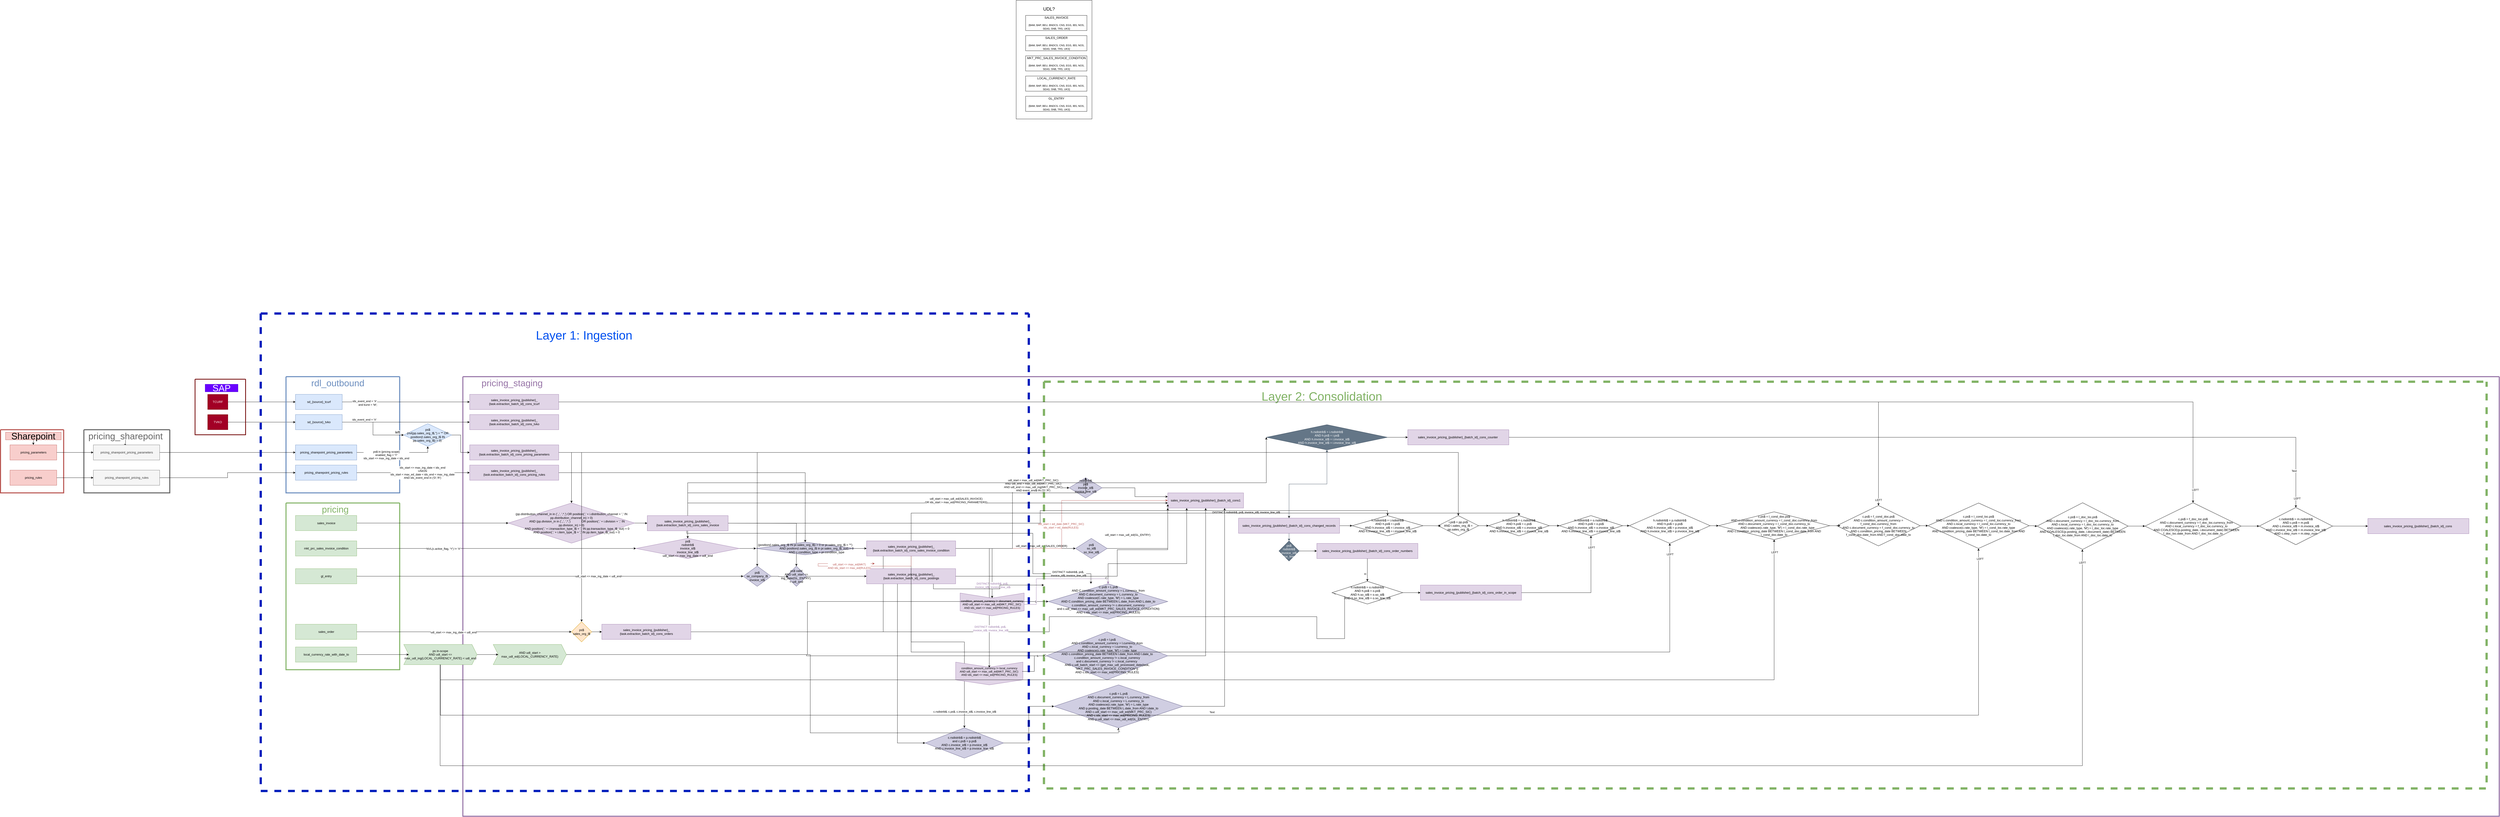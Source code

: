 <mxfile version="24.7.4">
  <diagram id="R2lEEEUBdFMjLlhIrx00" name="Page-1">
    <mxGraphModel dx="6458" dy="2915" grid="1" gridSize="10" guides="1" tooltips="1" connect="1" arrows="1" fold="1" page="1" pageScale="1" pageWidth="850" pageHeight="1100" math="0" shadow="0" extFonts="Permanent Marker^https://fonts.googleapis.com/css?family=Permanent+Marker">
      <root>
        <mxCell id="0" />
        <mxCell id="1" parent="0" />
        <mxCell id="YggckkRVtqMCZooF6UbN-6" value="" style="swimlane;startSize=0;fillColor=#e1d5e7;strokeColor=#9673a6;strokeWidth=4;" parent="1" vertex="1">
          <mxGeometry x="-2990" y="340" width="8060" height="1740" as="geometry" />
        </mxCell>
        <mxCell id="YggckkRVtqMCZooF6UbN-22" value="&lt;font color=&quot;#9673a6&quot; style=&quot;font-size: 36px;&quot;&gt;pricing_staging&lt;/font&gt;" style="text;html=1;align=center;verticalAlign=middle;whiteSpace=wrap;rounded=0;" parent="YggckkRVtqMCZooF6UbN-6" vertex="1">
          <mxGeometry x="80" y="10" width="230" height="30" as="geometry" />
        </mxCell>
        <mxCell id="CPg8P09N1OD6WJGmpGxm-27" style="edgeStyle=orthogonalEdgeStyle;rounded=0;orthogonalLoop=1;jettySize=auto;html=1;entryX=0.019;entryY=0.527;entryDx=0;entryDy=0;entryPerimeter=0;" parent="YggckkRVtqMCZooF6UbN-6" source="YggckkRVtqMCZooF6UbN-34" target="UmKu-o4we2GQgC7grg6U-2" edge="1">
          <mxGeometry relative="1" as="geometry">
            <Array as="points">
              <mxPoint x="2321" y="1010" />
              <mxPoint x="2321" y="950" />
              <mxPoint x="3380" y="950" />
              <mxPoint x="3380" y="1037" />
              <mxPoint x="3490" y="1037" />
            </Array>
          </mxGeometry>
        </mxCell>
        <mxCell id="UmKu-o4we2GQgC7grg6U-4" value="O" style="edgeLabel;html=1;align=center;verticalAlign=middle;resizable=0;points=[];" parent="CPg8P09N1OD6WJGmpGxm-27" vertex="1" connectable="0">
          <mxGeometry x="0.962" relative="1" as="geometry">
            <mxPoint as="offset" />
          </mxGeometry>
        </mxCell>
        <mxCell id="ZgWAVqqwB8iBOOnUZOPZ-12" style="edgeStyle=orthogonalEdgeStyle;rounded=0;orthogonalLoop=1;jettySize=auto;html=1;entryX=0;entryY=0.5;entryDx=0;entryDy=0;" parent="YggckkRVtqMCZooF6UbN-6" source="YggckkRVtqMCZooF6UbN-34" target="ZgWAVqqwB8iBOOnUZOPZ-11" edge="1">
          <mxGeometry relative="1" as="geometry" />
        </mxCell>
        <mxCell id="ZgWAVqqwB8iBOOnUZOPZ-14" value="udl_start &amp;gt; max_udl_ed(SALES_ORDER)" style="edgeLabel;html=1;align=center;verticalAlign=middle;resizable=0;points=[];" parent="ZgWAVqqwB8iBOOnUZOPZ-12" vertex="1" connectable="0">
          <mxGeometry x="0.881" relative="1" as="geometry">
            <mxPoint x="-25" y="-10" as="offset" />
          </mxGeometry>
        </mxCell>
        <mxCell id="YggckkRVtqMCZooF6UbN-34" value="&lt;div&gt;sales_invoice_pricing_{publisher}_&lt;/div&gt;&lt;div&gt;{task.extraction_batch_id}_cons_orders&lt;br&gt;&lt;/div&gt;" style="rounded=0;whiteSpace=wrap;html=1;fillColor=#e1d5e7;strokeColor=#9673a6;" parent="YggckkRVtqMCZooF6UbN-6" vertex="1">
          <mxGeometry x="550" y="980" width="352.5" height="60" as="geometry" />
        </mxCell>
        <mxCell id="ArN27UHTNh0HrAlM6qyn-1" value="" style="swimlane;startSize=0;dashed=1;strokeWidth=9;fillColor=#d5e8d4;strokeColor=#82b366;" parent="YggckkRVtqMCZooF6UbN-6" vertex="1">
          <mxGeometry x="2300" y="20" width="5710" height="1610" as="geometry" />
        </mxCell>
        <mxCell id="ArN27UHTNh0HrAlM6qyn-2" value="&lt;font style=&quot;font-size: 48px;&quot; color=&quot;#82b366&quot;&gt;Layer 2: Consolidation&lt;/font&gt;" style="text;html=1;align=center;verticalAlign=middle;whiteSpace=wrap;rounded=0;" parent="ArN27UHTNh0HrAlM6qyn-1" vertex="1">
          <mxGeometry x="830" y="30" width="540" height="55" as="geometry" />
        </mxCell>
        <mxCell id="ZgWAVqqwB8iBOOnUZOPZ-3" style="edgeStyle=orthogonalEdgeStyle;rounded=0;orthogonalLoop=1;jettySize=auto;html=1;" parent="ArN27UHTNh0HrAlM6qyn-1" source="CPg8P09N1OD6WJGmpGxm-14" target="CPg8P09N1OD6WJGmpGxm-19" edge="1">
          <mxGeometry relative="1" as="geometry" />
        </mxCell>
        <mxCell id="ZgWAVqqwB8iBOOnUZOPZ-4" value="DISTINCT rsdistrib$, ps$, invoice_id$, invoice_line_id$" style="edgeLabel;html=1;align=center;verticalAlign=middle;resizable=0;points=[];" parent="ZgWAVqqwB8iBOOnUZOPZ-3" vertex="1" connectable="0">
          <mxGeometry x="-0.03" y="3" relative="1" as="geometry">
            <mxPoint as="offset" />
          </mxGeometry>
        </mxCell>
        <mxCell id="CPg8P09N1OD6WJGmpGxm-14" value="&lt;div&gt;sales_invoice_pricing_{publisher}_{batch_id}_cons1&lt;br&gt;&lt;/div&gt;" style="rounded=0;whiteSpace=wrap;html=1;fillColor=#e1d5e7;strokeColor=#9673a6;" parent="ArN27UHTNh0HrAlM6qyn-1" vertex="1">
          <mxGeometry x="490" y="440" width="300" height="60" as="geometry" />
        </mxCell>
        <mxCell id="CPg8P09N1OD6WJGmpGxm-25" value="&lt;div&gt;&lt;div&gt;h.rsdistrib$ = i.rsdistrib$&lt;/div&gt;&lt;div&gt;AND h.ps$ = i.ps$&lt;/div&gt;&lt;div&gt;AND h.invoice_id$ = i.invoice_id$&lt;/div&gt;&lt;div&gt;AND h.invoice_line_id$ = i.invoice_line_id$&lt;/div&gt;&lt;/div&gt;" style="rhombus;whiteSpace=wrap;html=1;fillColor=#647687;fontColor=#ffffff;strokeColor=#314354;" parent="ArN27UHTNh0HrAlM6qyn-1" vertex="1">
          <mxGeometry x="880" y="170" width="480" height="100" as="geometry" />
        </mxCell>
        <mxCell id="CPg8P09N1OD6WJGmpGxm-34" value="ps$&lt;div&gt;rsdistrib$&lt;/div&gt;&lt;div&gt;invoice_id$&lt;/div&gt;&lt;div&gt;invoice_line_id$&lt;/div&gt;" style="rhombus;whiteSpace=wrap;html=1;fillColor=#647687;fontColor=#ffffff;strokeColor=#314354;" parent="ArN27UHTNh0HrAlM6qyn-1" vertex="1">
          <mxGeometry x="930" y="630" width="80" height="80" as="geometry" />
        </mxCell>
        <mxCell id="b6GgiY7bYCGJMNhozDlA-34" style="edgeStyle=orthogonalEdgeStyle;rounded=0;orthogonalLoop=1;jettySize=auto;html=1;" edge="1" parent="ArN27UHTNh0HrAlM6qyn-1" source="CPg8P09N1OD6WJGmpGxm-22" target="b6GgiY7bYCGJMNhozDlA-33">
          <mxGeometry relative="1" as="geometry" />
        </mxCell>
        <mxCell id="b6GgiY7bYCGJMNhozDlA-36" value="Text" style="edgeLabel;html=1;align=center;verticalAlign=middle;resizable=0;points=[];" vertex="1" connectable="0" parent="b6GgiY7bYCGJMNhozDlA-34">
          <mxGeometry x="0.915" y="-7" relative="1" as="geometry">
            <mxPoint y="-1" as="offset" />
          </mxGeometry>
        </mxCell>
        <mxCell id="b6GgiY7bYCGJMNhozDlA-37" value="LEFT" style="edgeLabel;html=1;align=center;verticalAlign=middle;resizable=0;points=[];" vertex="1" connectable="0" parent="b6GgiY7bYCGJMNhozDlA-34">
          <mxGeometry x="0.979" y="5" relative="1" as="geometry">
            <mxPoint y="-1" as="offset" />
          </mxGeometry>
        </mxCell>
        <mxCell id="CPg8P09N1OD6WJGmpGxm-22" value="&lt;div&gt;sales_invoice_pricing_{publisher}_{batch_id}_cons_counter&amp;nbsp;&lt;br&gt;&lt;/div&gt;" style="rounded=0;whiteSpace=wrap;html=1;fillColor=#e1d5e7;strokeColor=#9673a6;" parent="ArN27UHTNh0HrAlM6qyn-1" vertex="1">
          <mxGeometry x="1440" y="190" width="400" height="60" as="geometry" />
        </mxCell>
        <mxCell id="IO22isx14ON4vYv-_GZl-13" style="edgeStyle=orthogonalEdgeStyle;rounded=0;orthogonalLoop=1;jettySize=auto;html=1;" parent="ArN27UHTNh0HrAlM6qyn-1" source="CPg8P09N1OD6WJGmpGxm-25" target="CPg8P09N1OD6WJGmpGxm-22" edge="1">
          <mxGeometry relative="1" as="geometry" />
        </mxCell>
        <mxCell id="CPg8P09N1OD6WJGmpGxm-18" value="&lt;div&gt;sales_invoice_pricing_{publisher}_{batch_id}_cons_order_in_scope&lt;br&gt;&lt;/div&gt;" style="rounded=0;whiteSpace=wrap;html=1;fillColor=#e1d5e7;strokeColor=#9673a6;" parent="ArN27UHTNh0HrAlM6qyn-1" vertex="1">
          <mxGeometry x="1490" y="805" width="400" height="60" as="geometry" />
        </mxCell>
        <mxCell id="CPg8P09N1OD6WJGmpGxm-20" value="&lt;div&gt;sales_invoice_pricing_{publisher}_{batch_id}_cons_order_numbers&lt;br&gt;&lt;/div&gt;" style="rounded=0;whiteSpace=wrap;html=1;fillColor=#e1d5e7;strokeColor=#9673a6;" parent="ArN27UHTNh0HrAlM6qyn-1" vertex="1">
          <mxGeometry x="1080" y="640" width="400" height="60" as="geometry" />
        </mxCell>
        <mxCell id="CPg8P09N1OD6WJGmpGxm-29" style="edgeStyle=orthogonalEdgeStyle;rounded=0;orthogonalLoop=1;jettySize=auto;html=1;entryX=0.5;entryY=0;entryDx=0;entryDy=0;" parent="ArN27UHTNh0HrAlM6qyn-1" source="CPg8P09N1OD6WJGmpGxm-20" target="UmKu-o4we2GQgC7grg6U-2" edge="1">
          <mxGeometry relative="1" as="geometry" />
        </mxCell>
        <mxCell id="UmKu-o4we2GQgC7grg6U-3" value="H" style="edgeLabel;html=1;align=center;verticalAlign=middle;resizable=0;points=[];" parent="CPg8P09N1OD6WJGmpGxm-29" vertex="1" connectable="0">
          <mxGeometry x="0.349" y="-9" relative="1" as="geometry">
            <mxPoint as="offset" />
          </mxGeometry>
        </mxCell>
        <mxCell id="IO22isx14ON4vYv-_GZl-14" style="edgeStyle=orthogonalEdgeStyle;rounded=0;orthogonalLoop=1;jettySize=auto;html=1;entryX=0;entryY=0.5;entryDx=0;entryDy=0;" parent="ArN27UHTNh0HrAlM6qyn-1" source="CPg8P09N1OD6WJGmpGxm-34" target="CPg8P09N1OD6WJGmpGxm-20" edge="1">
          <mxGeometry relative="1" as="geometry" />
        </mxCell>
        <mxCell id="UmKu-o4we2GQgC7grg6U-16" style="edgeStyle=orthogonalEdgeStyle;rounded=0;orthogonalLoop=1;jettySize=auto;html=1;entryX=0;entryY=0.5;entryDx=0;entryDy=0;" parent="ArN27UHTNh0HrAlM6qyn-1" source="CPg8P09N1OD6WJGmpGxm-19" target="UmKu-o4we2GQgC7grg6U-15" edge="1">
          <mxGeometry relative="1" as="geometry" />
        </mxCell>
        <mxCell id="CPg8P09N1OD6WJGmpGxm-19" value="&lt;div&gt;sales_invoice_pricing_{publisher}_{batch_id}_cons_changed_records&lt;br&gt;&lt;/div&gt;" style="rounded=0;whiteSpace=wrap;html=1;fillColor=#e1d5e7;strokeColor=#9673a6;" parent="ArN27UHTNh0HrAlM6qyn-1" vertex="1">
          <mxGeometry x="770" y="540" width="400" height="60" as="geometry" />
        </mxCell>
        <mxCell id="CPg8P09N1OD6WJGmpGxm-23" style="edgeStyle=orthogonalEdgeStyle;rounded=0;orthogonalLoop=1;jettySize=auto;html=1;entryX=0.5;entryY=1;entryDx=0;entryDy=0;fillColor=#647687;strokeColor=#314354;" parent="ArN27UHTNh0HrAlM6qyn-1" source="CPg8P09N1OD6WJGmpGxm-19" target="CPg8P09N1OD6WJGmpGxm-25" edge="1">
          <mxGeometry relative="1" as="geometry" />
        </mxCell>
        <mxCell id="CPg8P09N1OD6WJGmpGxm-31" style="edgeStyle=orthogonalEdgeStyle;rounded=0;orthogonalLoop=1;jettySize=auto;html=1;entryX=0.5;entryY=0;entryDx=0;entryDy=0;fillColor=#647687;strokeColor=#314354;" parent="ArN27UHTNh0HrAlM6qyn-1" source="CPg8P09N1OD6WJGmpGxm-19" target="CPg8P09N1OD6WJGmpGxm-34" edge="1">
          <mxGeometry relative="1" as="geometry" />
        </mxCell>
        <mxCell id="CPg8P09N1OD6WJGmpGxm-21" value="&lt;div&gt;sales_invoice_pricing_{publisher}_{batch_id}_cons&amp;nbsp;&lt;br&gt;&lt;/div&gt;" style="rounded=0;whiteSpace=wrap;html=1;fillColor=#e1d5e7;strokeColor=#9673a6;" parent="ArN27UHTNh0HrAlM6qyn-1" vertex="1">
          <mxGeometry x="5240" y="541.51" width="400" height="60" as="geometry" />
        </mxCell>
        <mxCell id="ZgWAVqqwB8iBOOnUZOPZ-10" style="edgeStyle=orthogonalEdgeStyle;rounded=0;orthogonalLoop=1;jettySize=auto;html=1;entryX=0;entryY=0.25;entryDx=0;entryDy=0;" parent="ArN27UHTNh0HrAlM6qyn-1" source="ZgWAVqqwB8iBOOnUZOPZ-5" target="CPg8P09N1OD6WJGmpGxm-14" edge="1">
          <mxGeometry relative="1" as="geometry" />
        </mxCell>
        <mxCell id="ZgWAVqqwB8iBOOnUZOPZ-5" value="rsdistrib$&lt;div&gt;ps$&lt;/div&gt;&lt;div&gt;invoice_id$&lt;br&gt;&lt;/div&gt;&lt;div&gt;invoice_line_id$&lt;/div&gt;&lt;div&gt;&lt;br&gt;&lt;/div&gt;" style="rhombus;whiteSpace=wrap;html=1;fillColor=#d0cee2;strokeColor=#56517e;" parent="ArN27UHTNh0HrAlM6qyn-1" vertex="1">
          <mxGeometry x="100" y="380" width="130" height="80" as="geometry" />
        </mxCell>
        <mxCell id="ZgWAVqqwB8iBOOnUZOPZ-17" style="edgeStyle=orthogonalEdgeStyle;rounded=0;orthogonalLoop=1;jettySize=auto;html=1;entryX=0;entryY=1;entryDx=0;entryDy=0;" parent="ArN27UHTNh0HrAlM6qyn-1" source="ZgWAVqqwB8iBOOnUZOPZ-11" target="CPg8P09N1OD6WJGmpGxm-14" edge="1">
          <mxGeometry relative="1" as="geometry" />
        </mxCell>
        <mxCell id="ZgWAVqqwB8iBOOnUZOPZ-11" value="&lt;div&gt;ps$&lt;/div&gt;&lt;div&gt;&lt;span style=&quot;background-color: initial;&quot;&gt;so_id$&lt;/span&gt;&lt;/div&gt;&lt;div&gt;&lt;span style=&quot;background-color: initial;&quot;&gt;so_line_id$&lt;/span&gt;&lt;/div&gt;" style="rhombus;whiteSpace=wrap;html=1;fillColor=#d0cee2;strokeColor=#56517e;" parent="ArN27UHTNh0HrAlM6qyn-1" vertex="1">
          <mxGeometry x="125" y="620" width="125" height="80" as="geometry" />
        </mxCell>
        <mxCell id="NTtjv0zWeZFMTYNLXVND-5" style="edgeStyle=orthogonalEdgeStyle;rounded=0;orthogonalLoop=1;jettySize=auto;html=1;entryX=0.25;entryY=1;entryDx=0;entryDy=0;exitX=0.5;exitY=0;exitDx=0;exitDy=0;" parent="ArN27UHTNh0HrAlM6qyn-1" source="CPg8P09N1OD6WJGmpGxm-30" target="CPg8P09N1OD6WJGmpGxm-14" edge="1">
          <mxGeometry relative="1" as="geometry">
            <Array as="points">
              <mxPoint x="254" y="720" />
              <mxPoint x="565" y="720" />
            </Array>
          </mxGeometry>
        </mxCell>
        <mxCell id="CPg8P09N1OD6WJGmpGxm-30" value="&lt;div&gt;&lt;div&gt;C.ps$ = L.ps$&lt;/div&gt;&lt;div&gt;AND C.condition_amount_currency = L.currency_from&lt;/div&gt;&lt;div&gt;AND C.document_currency = L.currency_to&lt;/div&gt;&lt;div&gt;AND coalesce(C.rate_type, &#39;M&#39;) = L.rate_type&lt;/div&gt;&lt;div&gt;AND C.condition_pricing_date BETWEEN L.date_from AND L.date_to&lt;/div&gt;&lt;/div&gt;&lt;div&gt;&lt;div&gt;c.condition_amount_currency != c.document_currency&lt;/div&gt;&lt;div&gt;and c.udl_start &amp;lt;= max_udl_ed(MKT_PRC_SALES_INVOICE_CONDITION)&lt;/div&gt;&lt;div&gt;AND c.ids_start &amp;lt;= max_ed(PRICING_RULES)&lt;/div&gt;&lt;/div&gt;&lt;div&gt;&lt;br&gt;&lt;/div&gt;" style="rhombus;whiteSpace=wrap;html=1;fillColor=#d0cee2;strokeColor=#56517e;" parent="ArN27UHTNh0HrAlM6qyn-1" vertex="1">
          <mxGeometry x="17.5" y="800" width="472.5" height="140" as="geometry" />
        </mxCell>
        <mxCell id="NTtjv0zWeZFMTYNLXVND-33" style="edgeStyle=orthogonalEdgeStyle;rounded=0;orthogonalLoop=1;jettySize=auto;html=1;entryX=0.5;entryY=1;entryDx=0;entryDy=0;" parent="ArN27UHTNh0HrAlM6qyn-1" source="NTtjv0zWeZFMTYNLXVND-27" target="CPg8P09N1OD6WJGmpGxm-14" edge="1">
          <mxGeometry relative="1" as="geometry">
            <Array as="points">
              <mxPoint x="640" y="1085" />
            </Array>
          </mxGeometry>
        </mxCell>
        <mxCell id="NTtjv0zWeZFMTYNLXVND-27" value="&lt;div&gt;c.ps$ = l.ps$&lt;/div&gt;&lt;div&gt;AND c.condition_amount_currency = l.currency_from&lt;/div&gt;&lt;div&gt;AND c.local_currency = l.currency_to&lt;/div&gt;&lt;div&gt;AND coalesce(c.rate_type, &#39;M&#39;) = l.rate_type&lt;/div&gt;&lt;div&gt;AND c.condition_pricing_date BETWEEN l.date_from AND l.date_to&lt;/div&gt;&lt;div&gt;&lt;div&gt;c.condition_amount_currency != c.local_currency&lt;/div&gt;&lt;div&gt;and c.document_currency != c.local_currency&amp;nbsp;&lt;/div&gt;&lt;div&gt;AND c.udl_batch_start &amp;lt;= {get_max_udl_processed_date(task, &quot;MKT_PRC_SALES_INVOICE_CONDITION&quot;)}&amp;nbsp;&lt;/div&gt;&lt;div&gt;AND c.ids_start &amp;lt;= max_ed(PRICING_RULES)&lt;/div&gt;&lt;/div&gt;" style="rhombus;whiteSpace=wrap;html=1;fillColor=#d0cee2;strokeColor=#56517e;" parent="ArN27UHTNh0HrAlM6qyn-1" vertex="1">
          <mxGeometry x="10" y="990" width="480" height="190" as="geometry" />
        </mxCell>
        <mxCell id="NTtjv0zWeZFMTYNLXVND-47" style="edgeStyle=orthogonalEdgeStyle;rounded=0;orthogonalLoop=1;jettySize=auto;html=1;entryX=0.75;entryY=1;entryDx=0;entryDy=0;" parent="ArN27UHTNh0HrAlM6qyn-1" source="NTtjv0zWeZFMTYNLXVND-43" target="CPg8P09N1OD6WJGmpGxm-14" edge="1">
          <mxGeometry relative="1" as="geometry">
            <Array as="points">
              <mxPoint x="715" y="1285" />
            </Array>
          </mxGeometry>
        </mxCell>
        <mxCell id="NTtjv0zWeZFMTYNLXVND-43" value="&lt;div&gt;c.ps$ = L.ps$&lt;/div&gt;&lt;div&gt;AND c.document_currency = L.currency_from&lt;/div&gt;&lt;div&gt;AND c.local_currency = L.currency_to&lt;/div&gt;&lt;div&gt;AND coalesce(c.rate_type, &#39;M&#39;) = L.rate_type&lt;/div&gt;&lt;div&gt;AND p.posting_date BETWEEN L.date_from AND l.date_to&lt;/div&gt;&lt;div&gt;AND&amp;nbsp;&lt;span style=&quot;background-color: initial;&quot;&gt;c.udl_start &amp;lt;= max_udl_ed(MKT_PRC_SIC)&lt;/span&gt;&lt;/div&gt;&lt;div&gt;AND c.ids_start &amp;lt;= max_ed(PRICING_RULES)&lt;/div&gt;&lt;div&gt;AND p.udl_start &amp;lt;= max_udl_ed(GL_ENTRY)&lt;/div&gt;" style="rhombus;whiteSpace=wrap;html=1;fillColor=#d0cee2;strokeColor=#56517e;" parent="ArN27UHTNh0HrAlM6qyn-1" vertex="1">
          <mxGeometry x="40" y="1200" width="510" height="170" as="geometry" />
        </mxCell>
        <mxCell id="UmKu-o4we2GQgC7grg6U-5" style="edgeStyle=orthogonalEdgeStyle;rounded=0;orthogonalLoop=1;jettySize=auto;html=1;entryX=0;entryY=0.5;entryDx=0;entryDy=0;" parent="ArN27UHTNh0HrAlM6qyn-1" source="UmKu-o4we2GQgC7grg6U-2" target="CPg8P09N1OD6WJGmpGxm-18" edge="1">
          <mxGeometry relative="1" as="geometry" />
        </mxCell>
        <mxCell id="UmKu-o4we2GQgC7grg6U-2" value="&lt;div&gt;h.rsdistrib$ = o.rsdistrib$&lt;/div&gt;&lt;div&gt;AND h.ps$ = o.ps$&lt;/div&gt;&lt;div&gt;AND h.so_id$ = o.so_id$&lt;/div&gt;&lt;div&gt;AND h.so_line_id$ = o.so_line_id$&lt;/div&gt;" style="rhombus;whiteSpace=wrap;html=1;" parent="ArN27UHTNh0HrAlM6qyn-1" vertex="1">
          <mxGeometry x="1140" y="790" width="280" height="90" as="geometry" />
        </mxCell>
        <mxCell id="UmKu-o4we2GQgC7grg6U-15" value="&lt;div&gt;h.rsdistrib$ = i.rsdistrib$&lt;/div&gt;&lt;div&gt;AND h.ps$ = i.ps$&lt;/div&gt;&lt;div&gt;AND h.invoice_id$ = i.invoice_id$&lt;/div&gt;&lt;div&gt;AND h.invoice_line_id$ = i.invoice_line_id$&lt;/div&gt;" style="rhombus;whiteSpace=wrap;html=1;" parent="ArN27UHTNh0HrAlM6qyn-1" vertex="1">
          <mxGeometry x="1220" y="530" width="280" height="80" as="geometry" />
        </mxCell>
        <mxCell id="UmKu-o4we2GQgC7grg6U-23" style="edgeStyle=orthogonalEdgeStyle;rounded=0;orthogonalLoop=1;jettySize=auto;html=1;entryX=0;entryY=0.5;entryDx=0;entryDy=0;" parent="ArN27UHTNh0HrAlM6qyn-1" source="UmKu-o4we2GQgC7grg6U-19" target="UmKu-o4we2GQgC7grg6U-22" edge="1">
          <mxGeometry relative="1" as="geometry" />
        </mxCell>
        <mxCell id="UmKu-o4we2GQgC7grg6U-19" value="&lt;div&gt;i.ps$ = pp.ps$&lt;/div&gt;&lt;div&gt;AND i.sales_org_l$ = pp.sales_org_l$&lt;/div&gt;" style="rhombus;whiteSpace=wrap;html=1;" parent="ArN27UHTNh0HrAlM6qyn-1" vertex="1">
          <mxGeometry x="1560" y="530" width="160" height="80" as="geometry" />
        </mxCell>
        <mxCell id="UmKu-o4we2GQgC7grg6U-20" style="edgeStyle=orthogonalEdgeStyle;rounded=0;orthogonalLoop=1;jettySize=auto;html=1;entryX=0.066;entryY=0.506;entryDx=0;entryDy=0;entryPerimeter=0;" parent="ArN27UHTNh0HrAlM6qyn-1" source="UmKu-o4we2GQgC7grg6U-15" target="UmKu-o4we2GQgC7grg6U-19" edge="1">
          <mxGeometry relative="1" as="geometry" />
        </mxCell>
        <mxCell id="b6GgiY7bYCGJMNhozDlA-3" style="edgeStyle=orthogonalEdgeStyle;rounded=0;orthogonalLoop=1;jettySize=auto;html=1;entryX=0;entryY=0.5;entryDx=0;entryDy=0;" edge="1" parent="ArN27UHTNh0HrAlM6qyn-1" source="UmKu-o4we2GQgC7grg6U-22" target="b6GgiY7bYCGJMNhozDlA-1">
          <mxGeometry relative="1" as="geometry" />
        </mxCell>
        <mxCell id="UmKu-o4we2GQgC7grg6U-22" value="h.rsdistrib$ = c.rsdistrib$&#xa;AND h.ps$ = c.ps$&#xa;AND h.invoice_id$ = c.invoice_id$&#xa;AND h.invoice_line_id$ = c.invoice_line_id$" style="rhombus;whiteSpace=wrap;html=1;" parent="ArN27UHTNh0HrAlM6qyn-1" vertex="1">
          <mxGeometry x="1760" y="530" width="240" height="80" as="geometry" />
        </mxCell>
        <mxCell id="b6GgiY7bYCGJMNhozDlA-8" style="edgeStyle=orthogonalEdgeStyle;rounded=0;orthogonalLoop=1;jettySize=auto;html=1;entryX=0;entryY=0.5;entryDx=0;entryDy=0;" edge="1" parent="ArN27UHTNh0HrAlM6qyn-1" source="b6GgiY7bYCGJMNhozDlA-1" target="b6GgiY7bYCGJMNhozDlA-6">
          <mxGeometry relative="1" as="geometry" />
        </mxCell>
        <mxCell id="b6GgiY7bYCGJMNhozDlA-1" value="&lt;div&gt;h.rsdistrib$ = o.rsdistrib$&lt;/div&gt;&lt;div&gt;&lt;span style=&quot;white-space: normal;&quot;&gt;AND h.ps$ = o.ps$&lt;/span&gt;&lt;/div&gt;&lt;div&gt;&lt;span style=&quot;white-space: normal;&quot;&gt;AND h.invoice_id$ = o.invoice_id$&lt;/span&gt;&lt;/div&gt;&lt;div&gt;&lt;span style=&quot;white-space: normal;&quot;&gt;AND h.invoice_line_id$ = o.invoice_line_id$&lt;/span&gt;&lt;/div&gt;" style="rhombus;whiteSpace=wrap;html=1;" vertex="1" parent="ArN27UHTNh0HrAlM6qyn-1">
          <mxGeometry x="2040" y="530" width="250" height="80" as="geometry" />
        </mxCell>
        <mxCell id="b6GgiY7bYCGJMNhozDlA-2" style="edgeStyle=orthogonalEdgeStyle;rounded=0;orthogonalLoop=1;jettySize=auto;html=1;" edge="1" parent="ArN27UHTNh0HrAlM6qyn-1" source="CPg8P09N1OD6WJGmpGxm-18" target="b6GgiY7bYCGJMNhozDlA-1">
          <mxGeometry relative="1" as="geometry" />
        </mxCell>
        <mxCell id="b6GgiY7bYCGJMNhozDlA-4" value="LEFT" style="edgeLabel;html=1;align=center;verticalAlign=middle;resizable=0;points=[];" vertex="1" connectable="0" parent="b6GgiY7bYCGJMNhozDlA-2">
          <mxGeometry x="0.817" y="-2" relative="1" as="geometry">
            <mxPoint as="offset" />
          </mxGeometry>
        </mxCell>
        <mxCell id="b6GgiY7bYCGJMNhozDlA-10" style="edgeStyle=orthogonalEdgeStyle;rounded=0;orthogonalLoop=1;jettySize=auto;html=1;entryX=0;entryY=0.5;entryDx=0;entryDy=0;" edge="1" parent="ArN27UHTNh0HrAlM6qyn-1" source="b6GgiY7bYCGJMNhozDlA-6" target="b6GgiY7bYCGJMNhozDlA-9">
          <mxGeometry relative="1" as="geometry" />
        </mxCell>
        <mxCell id="b6GgiY7bYCGJMNhozDlA-6" value="&lt;div&gt;h.rsdistrib$ = p.rsdistrib$&lt;/div&gt;&lt;div&gt;&lt;span style=&quot;white-space: normal;&quot;&gt;AND h.ps$ = p.ps$&lt;/span&gt;&lt;/div&gt;&lt;div&gt;&lt;span style=&quot;white-space: normal;&quot;&gt;AND h.invoice_id$ = p.invoice_id$&lt;/span&gt;&lt;/div&gt;&lt;div&gt;&lt;span style=&quot;white-space: normal;&quot;&gt;AND h.invoice_line_id$ = p.invoice_line_id$&lt;/span&gt;&lt;/div&gt;" style="rhombus;whiteSpace=wrap;html=1;" vertex="1" parent="ArN27UHTNh0HrAlM6qyn-1">
          <mxGeometry x="2317" y="500" width="320" height="140" as="geometry" />
        </mxCell>
        <mxCell id="b6GgiY7bYCGJMNhozDlA-9" value="&lt;div&gt;c.ps$ = l_cond_doc.ps$&lt;/div&gt;&lt;div&gt;&lt;span style=&quot;white-space: normal;&quot;&gt;AND c.condition_amount_currency = l_cond_doc.currency_from&lt;/span&gt;&lt;/div&gt;&lt;div&gt;&lt;span style=&quot;white-space: normal;&quot;&gt;AND c.document_currency = l_cond_doc.currency_to&lt;/span&gt;&lt;/div&gt;&lt;div&gt;&lt;span style=&quot;white-space: normal;&quot;&gt;&lt;span style=&quot;white-space:pre&quot;&gt;&#x9;&lt;/span&gt;AND coalesce(c.rate_type, &#39;M&#39;) = l_cond_doc.rate_type&lt;/span&gt;&lt;/div&gt;&lt;div&gt;&lt;span style=&quot;white-space: normal;&quot;&gt;AND c.condition_pricing_date BETWEEN l_cond_doc.date_from AND l_cond_doc.date_to&lt;/span&gt;&lt;/div&gt;" style="rhombus;whiteSpace=wrap;html=1;" vertex="1" parent="ArN27UHTNh0HrAlM6qyn-1">
          <mxGeometry x="2670" y="515" width="440" height="110" as="geometry" />
        </mxCell>
        <mxCell id="b6GgiY7bYCGJMNhozDlA-20" style="edgeStyle=orthogonalEdgeStyle;rounded=0;orthogonalLoop=1;jettySize=auto;html=1;entryX=0;entryY=0.5;entryDx=0;entryDy=0;" edge="1" parent="ArN27UHTNh0HrAlM6qyn-1" source="b6GgiY7bYCGJMNhozDlA-12" target="b6GgiY7bYCGJMNhozDlA-19">
          <mxGeometry relative="1" as="geometry" />
        </mxCell>
        <mxCell id="b6GgiY7bYCGJMNhozDlA-12" value="&lt;div&gt;c.ps$ = f_cond_doc.ps$&lt;/div&gt;&lt;div&gt;&lt;span style=&quot;white-space: normal;&quot;&gt;AND c.condition_amount_currency = f_cond_doc.currency_from&lt;/span&gt;&lt;/div&gt;&lt;div&gt;&lt;span style=&quot;white-space: normal;&quot;&gt;AND c.document_currency = f_cond_doc.currency_to&lt;/span&gt;&lt;/div&gt;&lt;div&gt;&lt;span style=&quot;white-space: normal;&quot;&gt;AND c.condition_pricing_date BETWEEN f_cond_doc.date_from AND f_cond_doc.date_to&lt;/span&gt;&lt;/div&gt;" style="rhombus;whiteSpace=wrap;html=1;" vertex="1" parent="ArN27UHTNh0HrAlM6qyn-1">
          <mxGeometry x="3138" y="490" width="330" height="160" as="geometry" />
        </mxCell>
        <mxCell id="b6GgiY7bYCGJMNhozDlA-15" style="edgeStyle=orthogonalEdgeStyle;rounded=0;orthogonalLoop=1;jettySize=auto;html=1;entryX=0.043;entryY=0.498;entryDx=0;entryDy=0;entryPerimeter=0;" edge="1" parent="ArN27UHTNh0HrAlM6qyn-1" source="b6GgiY7bYCGJMNhozDlA-9" target="b6GgiY7bYCGJMNhozDlA-12">
          <mxGeometry relative="1" as="geometry" />
        </mxCell>
        <mxCell id="b6GgiY7bYCGJMNhozDlA-25" style="edgeStyle=orthogonalEdgeStyle;rounded=0;orthogonalLoop=1;jettySize=auto;html=1;entryX=0;entryY=0.5;entryDx=0;entryDy=0;" edge="1" parent="ArN27UHTNh0HrAlM6qyn-1" source="b6GgiY7bYCGJMNhozDlA-19" target="b6GgiY7bYCGJMNhozDlA-23">
          <mxGeometry relative="1" as="geometry" />
        </mxCell>
        <mxCell id="b6GgiY7bYCGJMNhozDlA-19" value="&lt;div&gt;c.ps$ = l_cond_loc.ps$&lt;/div&gt;&lt;div&gt;&lt;span style=&quot;white-space: normal;&quot;&gt;AND c.condition_amount_currency = l_cond_loc.currency_from&lt;/span&gt;&lt;/div&gt;&lt;div&gt;&lt;span style=&quot;white-space: normal;&quot;&gt;AND c.local_currency = l_cond_loc.currency_to&lt;/span&gt;&lt;/div&gt;&lt;div&gt;&lt;span style=&quot;white-space: normal;&quot;&gt;AND coalesce(c.rate_type, &#39;M&#39;) = l_cond_loc.rate_type&lt;/span&gt;&lt;/div&gt;&lt;div&gt;&lt;span style=&quot;white-space: normal;&quot;&gt;AND c.condition_pricing_date BETWEEN l_cond_loc.date_from AND l_cond_loc.date_to&lt;/span&gt;&lt;/div&gt;" style="rhombus;whiteSpace=wrap;html=1;" vertex="1" parent="ArN27UHTNh0HrAlM6qyn-1">
          <mxGeometry x="3499" y="480" width="400" height="180" as="geometry" />
        </mxCell>
        <mxCell id="b6GgiY7bYCGJMNhozDlA-28" style="edgeStyle=orthogonalEdgeStyle;rounded=0;orthogonalLoop=1;jettySize=auto;html=1;entryX=0;entryY=0.5;entryDx=0;entryDy=0;" edge="1" parent="ArN27UHTNh0HrAlM6qyn-1" source="b6GgiY7bYCGJMNhozDlA-23" target="b6GgiY7bYCGJMNhozDlA-27">
          <mxGeometry relative="1" as="geometry" />
        </mxCell>
        <mxCell id="b6GgiY7bYCGJMNhozDlA-23" value="&lt;div&gt;c.ps$ = l_doc_loc.ps$&lt;/div&gt;&lt;div&gt;&lt;span style=&quot;white-space: normal;&quot;&gt;AND c.document_currency = l_doc_loc.currency_from&lt;/span&gt;&lt;/div&gt;&lt;div&gt;&lt;span style=&quot;white-space: normal;&quot;&gt;AND c.local_currency = l_doc_loc.currency_to&lt;/span&gt;&lt;/div&gt;&lt;div&gt;&lt;span style=&quot;white-space: normal;&quot;&gt;AND coalesce(c.rate_type, &#39;M&#39;) = l_doc_loc.rate_type&lt;/span&gt;&lt;/div&gt;&lt;div&gt;&lt;span style=&quot;white-space: normal;&quot;&gt;AND COALESCE(p.posting_date, i.document_date) BETWEEN l_doc_loc.date_from AND l_doc_loc.date_to&lt;/span&gt;&lt;/div&gt;" style="rhombus;whiteSpace=wrap;html=1;" vertex="1" parent="ArN27UHTNh0HrAlM6qyn-1">
          <mxGeometry x="3931" y="479" width="360" height="185" as="geometry" />
        </mxCell>
        <mxCell id="b6GgiY7bYCGJMNhozDlA-35" style="edgeStyle=orthogonalEdgeStyle;rounded=0;orthogonalLoop=1;jettySize=auto;html=1;" edge="1" parent="ArN27UHTNh0HrAlM6qyn-1" source="b6GgiY7bYCGJMNhozDlA-27" target="b6GgiY7bYCGJMNhozDlA-33">
          <mxGeometry relative="1" as="geometry" />
        </mxCell>
        <mxCell id="b6GgiY7bYCGJMNhozDlA-27" value="&lt;div&gt;c.ps$ = f_doc_loc.ps$&lt;/div&gt;&lt;div&gt;&lt;span style=&quot;white-space: normal;&quot;&gt;&lt;span style=&quot;white-space:pre&quot;&gt;&#x9;&lt;/span&gt;AND c.document_currency = f_doc_loc.currency_from&lt;/span&gt;&lt;/div&gt;&lt;div&gt;&lt;span style=&quot;white-space: normal;&quot;&gt;&lt;span style=&quot;white-space:pre&quot;&gt;&#x9;&lt;/span&gt;AND c.local_currency = f_doc_loc.currency_to&lt;/span&gt;&lt;/div&gt;&lt;div&gt;&lt;span style=&quot;white-space: normal;&quot;&gt;&lt;span style=&quot;white-space:pre&quot;&gt;&#x9;&lt;/span&gt;AND COALESCE(p.posting_date, i.document_date) BETWEEN f_doc_loc.date_from AND f_doc_loc.date_to&lt;/span&gt;&lt;/div&gt;" style="rhombus;whiteSpace=wrap;html=1;" vertex="1" parent="ArN27UHTNh0HrAlM6qyn-1">
          <mxGeometry x="4358" y="479" width="380" height="185" as="geometry" />
        </mxCell>
        <mxCell id="b6GgiY7bYCGJMNhozDlA-38" style="edgeStyle=orthogonalEdgeStyle;rounded=0;orthogonalLoop=1;jettySize=auto;html=1;entryX=0;entryY=0.5;entryDx=0;entryDy=0;" edge="1" parent="ArN27UHTNh0HrAlM6qyn-1" source="b6GgiY7bYCGJMNhozDlA-33" target="CPg8P09N1OD6WJGmpGxm-21">
          <mxGeometry relative="1" as="geometry" />
        </mxCell>
        <mxCell id="b6GgiY7bYCGJMNhozDlA-33" value="&lt;div&gt;c.rsdistrib$ = m.rsdistrib$&lt;/div&gt;&lt;div&gt;&lt;span style=&quot;white-space: normal;&quot;&gt;AND c.ps$ = m.ps$&lt;/span&gt;&lt;/div&gt;&lt;div&gt;&lt;span style=&quot;white-space: normal;&quot;&gt;AND c.invoice_id$ = m.invoice_id$&lt;/span&gt;&lt;/div&gt;&lt;div&gt;&lt;span style=&quot;white-space: normal;&quot;&gt;AND c.invoice_line_id$ = m.invoice_line_id$&lt;/span&gt;&lt;/div&gt;&lt;div&gt;&lt;span style=&quot;white-space: normal;&quot;&gt;AND c.step_num = m.step_num&lt;/span&gt;&lt;/div&gt;" style="rhombus;whiteSpace=wrap;html=1;" vertex="1" parent="ArN27UHTNh0HrAlM6qyn-1">
          <mxGeometry x="4810" y="497.88" width="290" height="147.25" as="geometry" />
        </mxCell>
        <mxCell id="xhP3Qau-s0l5G0X_uNzF-16" value="" style="swimlane;startSize=0;fillColor=#f8cecc;strokeColor=#b85450;strokeWidth=4;" parent="1" vertex="1">
          <mxGeometry x="-4820" y="550" width="250" height="250" as="geometry" />
        </mxCell>
        <mxCell id="YggckkRVtqMCZooF6UbN-21" value="" style="edgeStyle=orthogonalEdgeStyle;rounded=0;orthogonalLoop=1;jettySize=auto;html=1;" parent="xhP3Qau-s0l5G0X_uNzF-16" source="xhP3Qau-s0l5G0X_uNzF-19" target="xhP3Qau-s0l5G0X_uNzF-21" edge="1">
          <mxGeometry relative="1" as="geometry" />
        </mxCell>
        <mxCell id="xhP3Qau-s0l5G0X_uNzF-19" value="&lt;font style=&quot;font-size: 36px;&quot;&gt;Sharepoint&lt;/font&gt;" style="text;html=1;align=center;verticalAlign=middle;whiteSpace=wrap;rounded=0;fillColor=#f8cecc;strokeColor=#b85450;" parent="xhP3Qau-s0l5G0X_uNzF-16" vertex="1">
          <mxGeometry x="20" y="10" width="220" height="30" as="geometry" />
        </mxCell>
        <mxCell id="xhP3Qau-s0l5G0X_uNzF-21" value="pricing_parameters" style="rounded=0;whiteSpace=wrap;html=1;fillColor=#f8cecc;strokeColor=#b85450;" parent="xhP3Qau-s0l5G0X_uNzF-16" vertex="1">
          <mxGeometry x="37.5" y="60" width="185" height="60" as="geometry" />
        </mxCell>
        <mxCell id="xhP3Qau-s0l5G0X_uNzF-27" value="pricing_rules" style="rounded=0;whiteSpace=wrap;html=1;fillColor=#f8cecc;strokeColor=#b85450;" parent="xhP3Qau-s0l5G0X_uNzF-16" vertex="1">
          <mxGeometry x="37.5" y="160" width="185" height="60" as="geometry" />
        </mxCell>
        <mxCell id="xhP3Qau-s0l5G0X_uNzF-17" value="" style="swimlane;startSize=0;" parent="1" vertex="1">
          <mxGeometry x="-800" y="-1150" width="300" height="470" as="geometry" />
        </mxCell>
        <mxCell id="xhP3Qau-s0l5G0X_uNzF-20" value="&lt;font style=&quot;font-size: 18px;&quot;&gt;UDL?&lt;/font&gt;" style="text;html=1;align=center;verticalAlign=middle;whiteSpace=wrap;rounded=0;" parent="xhP3Qau-s0l5G0X_uNzF-17" vertex="1">
          <mxGeometry x="100" y="20" width="60" height="30" as="geometry" />
        </mxCell>
        <mxCell id="xhP3Qau-s0l5G0X_uNzF-23" value="SALES_INVOICE&lt;div&gt;&lt;br&gt;&lt;div&gt;&lt;font style=&quot;font-size: 10px;&quot;&gt;{BAM, BAP, BEU, BNDCS, CNS, EGS, IBS, NOS, SEAS, SNB, TRS, UKS}&lt;/font&gt;&lt;br&gt;&lt;/div&gt;&lt;/div&gt;" style="rounded=0;whiteSpace=wrap;html=1;" parent="xhP3Qau-s0l5G0X_uNzF-17" vertex="1">
          <mxGeometry x="37.5" y="60" width="242.5" height="60" as="geometry" />
        </mxCell>
        <mxCell id="xhP3Qau-s0l5G0X_uNzF-24" value="SALES_ORDER&lt;div&gt;&lt;br&gt;&lt;/div&gt;&lt;div&gt;&lt;font style=&quot;font-size: 10px;&quot;&gt;{BAM, BAP, BEU, BNDCS, CNS, EGS, IBS, NOS, SEAS, SNB, TRS, UKS}&lt;/font&gt;&lt;br&gt;&lt;/div&gt;" style="rounded=0;whiteSpace=wrap;html=1;" parent="xhP3Qau-s0l5G0X_uNzF-17" vertex="1">
          <mxGeometry x="37.5" y="140" width="242.5" height="60" as="geometry" />
        </mxCell>
        <mxCell id="xhP3Qau-s0l5G0X_uNzF-25" value="MKT_PRC_SALES_INVOICE_CONDITION&lt;div&gt;&lt;br&gt;&lt;/div&gt;&lt;div&gt;&lt;font style=&quot;font-size: 10px;&quot;&gt;{BAM, BAP, BEU, BNDCS, CNS, EGS, IBS, NOS, SEAS, SNB, TRS, UKS}&lt;/font&gt;&lt;/div&gt;" style="rounded=0;whiteSpace=wrap;html=1;" parent="xhP3Qau-s0l5G0X_uNzF-17" vertex="1">
          <mxGeometry x="37.5" y="220" width="242.5" height="60" as="geometry" />
        </mxCell>
        <mxCell id="xhP3Qau-s0l5G0X_uNzF-26" value="LOCAL_CURRENCY_RATE&lt;div&gt;&lt;br&gt;&lt;/div&gt;&lt;div&gt;&lt;font style=&quot;font-size: 10px;&quot;&gt;{BAM, BAP, BEU, BNDCS, CNS, EGS, IBS, NOS, SEAS, SNB, TRS, UKS}&lt;/font&gt;&lt;/div&gt;" style="rounded=0;whiteSpace=wrap;html=1;" parent="xhP3Qau-s0l5G0X_uNzF-17" vertex="1">
          <mxGeometry x="37.5" y="300" width="242.5" height="60" as="geometry" />
        </mxCell>
        <mxCell id="xhP3Qau-s0l5G0X_uNzF-22" value="GL_ENTRY&lt;div&gt;&lt;br&gt;&lt;/div&gt;&lt;div&gt;&lt;font style=&quot;font-size: 10px;&quot;&gt;{BAM, BAP, BEU, BNDCS, CNS, EGS, IBS, NOS, SEAS, SNB, TRS, UKS}&lt;/font&gt;&lt;/div&gt;" style="rounded=0;whiteSpace=wrap;html=1;" parent="xhP3Qau-s0l5G0X_uNzF-17" vertex="1">
          <mxGeometry x="37.5" y="380" width="242.5" height="60" as="geometry" />
        </mxCell>
        <mxCell id="CPg8P09N1OD6WJGmpGxm-3" style="edgeStyle=orthogonalEdgeStyle;rounded=0;orthogonalLoop=1;jettySize=auto;html=1;" parent="1" source="R0b6dVNcokjQHEYzS0Gx-1" target="YggckkRVtqMCZooF6UbN-4" edge="1">
          <mxGeometry relative="1" as="geometry" />
        </mxCell>
        <mxCell id="CPg8P09N1OD6WJGmpGxm-4" style="edgeStyle=orthogonalEdgeStyle;rounded=0;orthogonalLoop=1;jettySize=auto;html=1;" parent="1" source="R0b6dVNcokjQHEYzS0Gx-2" target="YggckkRVtqMCZooF6UbN-5" edge="1">
          <mxGeometry relative="1" as="geometry" />
        </mxCell>
        <mxCell id="YggckkRVtqMCZooF6UbN-2" value="" style="swimlane;startSize=0;fillColor=#dae8fc;strokeColor=#6c8ebf;strokeWidth=4;" parent="1" vertex="1">
          <mxGeometry x="-3690" y="340" width="450" height="460" as="geometry" />
        </mxCell>
        <mxCell id="YggckkRVtqMCZooF6UbN-3" value="&lt;font color=&quot;#6c8ebf&quot; style=&quot;font-size: 36px;&quot;&gt;rdl_outbound&lt;/font&gt;" style="text;html=1;align=center;verticalAlign=middle;whiteSpace=wrap;rounded=0;" parent="YggckkRVtqMCZooF6UbN-2" vertex="1">
          <mxGeometry x="90" y="10" width="230" height="30" as="geometry" />
        </mxCell>
        <mxCell id="YggckkRVtqMCZooF6UbN-4" value="sd_{source}_tvko" style="rounded=0;whiteSpace=wrap;html=1;fillColor=#dae8fc;strokeColor=#6c8ebf;" parent="YggckkRVtqMCZooF6UbN-2" vertex="1">
          <mxGeometry x="37.5" y="150" width="185" height="60" as="geometry" />
        </mxCell>
        <mxCell id="YggckkRVtqMCZooF6UbN-5" value="sd_{source}_tcurf" style="rounded=0;whiteSpace=wrap;html=1;fillColor=#dae8fc;strokeColor=#6c8ebf;" parent="YggckkRVtqMCZooF6UbN-2" vertex="1">
          <mxGeometry x="37.5" y="70" width="185" height="60" as="geometry" />
        </mxCell>
        <mxCell id="YggckkRVtqMCZooF6UbN-38" value="pricing_sharepoint_pricing_rules" style="rounded=0;whiteSpace=wrap;html=1;fillColor=#dae8fc;strokeColor=#6c8ebf;" parent="YggckkRVtqMCZooF6UbN-2" vertex="1">
          <mxGeometry x="37.5" y="350" width="242.5" height="60" as="geometry" />
        </mxCell>
        <mxCell id="YggckkRVtqMCZooF6UbN-36" style="edgeStyle=orthogonalEdgeStyle;rounded=0;orthogonalLoop=1;jettySize=auto;html=1;" parent="1" source="YggckkRVtqMCZooF6UbN-5" target="YggckkRVtqMCZooF6UbN-9" edge="1">
          <mxGeometry relative="1" as="geometry" />
        </mxCell>
        <mxCell id="RlMirk8GaKu8xnlFQnCm-4" value="&lt;div&gt;ids_event_end = &#39;X&#39;&lt;/div&gt;&lt;div&gt;&amp;nbsp; &amp;nbsp; &amp;nbsp; &amp;nbsp; and kurst = &#39;M&#39;;&lt;/div&gt;" style="edgeLabel;html=1;align=center;verticalAlign=middle;resizable=0;points=[];" parent="YggckkRVtqMCZooF6UbN-36" vertex="1" connectable="0">
          <mxGeometry x="-0.65" y="-4" relative="1" as="geometry">
            <mxPoint as="offset" />
          </mxGeometry>
        </mxCell>
        <mxCell id="YggckkRVtqMCZooF6UbN-44" style="edgeStyle=orthogonalEdgeStyle;rounded=0;orthogonalLoop=1;jettySize=auto;html=1;entryX=0;entryY=0.5;entryDx=0;entryDy=0;" parent="1" source="YggckkRVtqMCZooF6UbN-4" target="YggckkRVtqMCZooF6UbN-8" edge="1">
          <mxGeometry relative="1" as="geometry" />
        </mxCell>
        <mxCell id="YggckkRVtqMCZooF6UbN-45" style="edgeStyle=orthogonalEdgeStyle;rounded=0;orthogonalLoop=1;jettySize=auto;html=1;entryX=0;entryY=0.5;entryDx=0;entryDy=0;" parent="1" source="YggckkRVtqMCZooF6UbN-4" target="YggckkRVtqMCZooF6UbN-47" edge="1">
          <mxGeometry relative="1" as="geometry" />
        </mxCell>
        <mxCell id="YggckkRVtqMCZooF6UbN-46" value="&lt;font style=&quot;font-size: 14px;&quot;&gt;left&lt;/font&gt;" style="edgeLabel;html=1;align=center;verticalAlign=middle;resizable=0;points=[];" parent="YggckkRVtqMCZooF6UbN-45" vertex="1" connectable="0">
          <mxGeometry x="-0.011" y="3" relative="1" as="geometry">
            <mxPoint x="93" y="16" as="offset" />
          </mxGeometry>
        </mxCell>
        <mxCell id="IO22isx14ON4vYv-_GZl-20" value="ids_event_end = &#39;X&#39;" style="edgeLabel;html=1;align=center;verticalAlign=middle;resizable=0;points=[];" parent="YggckkRVtqMCZooF6UbN-45" vertex="1" connectable="0">
          <mxGeometry x="-0.919" y="1" relative="1" as="geometry">
            <mxPoint x="75" y="-9" as="offset" />
          </mxGeometry>
        </mxCell>
        <mxCell id="YggckkRVtqMCZooF6UbN-49" style="edgeStyle=orthogonalEdgeStyle;rounded=0;orthogonalLoop=1;jettySize=auto;html=1;" parent="1" source="YggckkRVtqMCZooF6UbN-38" target="YggckkRVtqMCZooF6UbN-30" edge="1">
          <mxGeometry relative="1" as="geometry" />
        </mxCell>
        <mxCell id="YggckkRVtqMCZooF6UbN-50" value="ids_start &amp;lt;= max_ing_date &amp;lt; ids_end&lt;div&gt;UNION&lt;/div&gt;&lt;div&gt;ids_start &amp;lt; max_ed_date &amp;lt; ids_end &amp;lt; max_ing_date&lt;/div&gt;&lt;div&gt;AND ids_event_end in (&#39;D&#39;,&#39;R&#39;)&lt;br&gt;&lt;/div&gt;" style="edgeLabel;html=1;align=center;verticalAlign=middle;resizable=0;points=[];" parent="YggckkRVtqMCZooF6UbN-49" vertex="1" connectable="0">
          <mxGeometry x="-0.318" relative="1" as="geometry">
            <mxPoint x="107" as="offset" />
          </mxGeometry>
        </mxCell>
        <mxCell id="YggckkRVtqMCZooF6UbN-85" value="" style="swimlane;startSize=0;fillColor=#f5f5f5;strokeColor=#666666;strokeWidth=4;fontColor=#333333;" parent="1" vertex="1">
          <mxGeometry x="-4490" y="550" width="340" height="250" as="geometry" />
        </mxCell>
        <mxCell id="YggckkRVtqMCZooF6UbN-86" value="" style="edgeStyle=orthogonalEdgeStyle;rounded=0;orthogonalLoop=1;jettySize=auto;html=1;" parent="YggckkRVtqMCZooF6UbN-85" source="YggckkRVtqMCZooF6UbN-87" target="YggckkRVtqMCZooF6UbN-88" edge="1">
          <mxGeometry relative="1" as="geometry" />
        </mxCell>
        <mxCell id="YggckkRVtqMCZooF6UbN-87" value="&lt;font color=&quot;#666666&quot; style=&quot;font-size: 36px;&quot;&gt;pricing_sharepoint&lt;/font&gt;" style="text;html=1;align=center;verticalAlign=middle;whiteSpace=wrap;rounded=0;" parent="YggckkRVtqMCZooF6UbN-85" vertex="1">
          <mxGeometry x="10" y="10" width="310" height="30" as="geometry" />
        </mxCell>
        <mxCell id="YggckkRVtqMCZooF6UbN-88" value="pricing_sharepoint_pricing_parameters" style="rounded=0;whiteSpace=wrap;html=1;fillColor=#f5f5f5;fontColor=#333333;strokeColor=#666666;" parent="YggckkRVtqMCZooF6UbN-85" vertex="1">
          <mxGeometry x="37.5" y="60" width="262.5" height="60" as="geometry" />
        </mxCell>
        <mxCell id="YggckkRVtqMCZooF6UbN-89" value="pricing_sharepoint_pricing_rules" style="rounded=0;whiteSpace=wrap;html=1;fillColor=#f5f5f5;fontColor=#333333;strokeColor=#666666;" parent="YggckkRVtqMCZooF6UbN-85" vertex="1">
          <mxGeometry x="37.5" y="160" width="262.5" height="60" as="geometry" />
        </mxCell>
        <mxCell id="YggckkRVtqMCZooF6UbN-90" style="edgeStyle=orthogonalEdgeStyle;rounded=0;orthogonalLoop=1;jettySize=auto;html=1;entryX=0;entryY=0.5;entryDx=0;entryDy=0;" parent="1" source="xhP3Qau-s0l5G0X_uNzF-21" target="YggckkRVtqMCZooF6UbN-88" edge="1">
          <mxGeometry relative="1" as="geometry" />
        </mxCell>
        <mxCell id="YggckkRVtqMCZooF6UbN-91" style="edgeStyle=orthogonalEdgeStyle;rounded=0;orthogonalLoop=1;jettySize=auto;html=1;" parent="1" source="xhP3Qau-s0l5G0X_uNzF-27" target="YggckkRVtqMCZooF6UbN-89" edge="1">
          <mxGeometry relative="1" as="geometry" />
        </mxCell>
        <mxCell id="YggckkRVtqMCZooF6UbN-93" style="edgeStyle=orthogonalEdgeStyle;rounded=0;orthogonalLoop=1;jettySize=auto;html=1;" parent="1" source="YggckkRVtqMCZooF6UbN-89" target="YggckkRVtqMCZooF6UbN-38" edge="1">
          <mxGeometry relative="1" as="geometry" />
        </mxCell>
        <mxCell id="CPg8P09N1OD6WJGmpGxm-5" value="" style="swimlane;startSize=0;strokeWidth=3;strokeColor=#6F0000;" parent="1" vertex="1">
          <mxGeometry x="-4050" y="350" width="200" height="220" as="geometry" />
        </mxCell>
        <mxCell id="CPg8P09N1OD6WJGmpGxm-8" value="&lt;font style=&quot;font-size: 36px;&quot;&gt;SAP&lt;/font&gt;" style="text;html=1;align=center;verticalAlign=middle;whiteSpace=wrap;rounded=0;fillColor=#6a00ff;strokeColor=#3700CC;fontColor=#ffffff;" parent="CPg8P09N1OD6WJGmpGxm-5" vertex="1">
          <mxGeometry x="40" y="20" width="130" height="30" as="geometry" />
        </mxCell>
        <mxCell id="R0b6dVNcokjQHEYzS0Gx-2" value="&lt;div&gt;&lt;div&gt;TCURF&lt;/div&gt;&lt;/div&gt;" style="rounded=0;whiteSpace=wrap;html=1;fillColor=#a20025;strokeColor=#6F0000;fontColor=#ffffff;" parent="CPg8P09N1OD6WJGmpGxm-5" vertex="1">
          <mxGeometry x="50" y="60" width="80" height="60" as="geometry" />
        </mxCell>
        <mxCell id="R0b6dVNcokjQHEYzS0Gx-1" value="&lt;div&gt;&lt;div&gt;TVKO&lt;/div&gt;&lt;/div&gt;" style="rounded=0;whiteSpace=wrap;html=1;fillColor=#a20025;strokeColor=#6F0000;fontColor=#ffffff;" parent="CPg8P09N1OD6WJGmpGxm-5" vertex="1">
          <mxGeometry x="50" y="140" width="80" height="60" as="geometry" />
        </mxCell>
        <mxCell id="CPg8P09N1OD6WJGmpGxm-7" style="edgeStyle=orthogonalEdgeStyle;rounded=0;orthogonalLoop=1;jettySize=auto;html=1;entryX=0;entryY=0.5;entryDx=0;entryDy=0;" parent="1" source="YggckkRVtqMCZooF6UbN-88" target="YggckkRVtqMCZooF6UbN-37" edge="1">
          <mxGeometry relative="1" as="geometry" />
        </mxCell>
        <mxCell id="CPg8P09N1OD6WJGmpGxm-10" value="" style="swimlane;startSize=0;dashed=1;strokeWidth=9;fillColor=#0050ef;fontColor=#ffffff;strokeColor=#001DBC;" parent="1" vertex="1">
          <mxGeometry x="-3790" y="90" width="3040" height="1890" as="geometry" />
        </mxCell>
        <mxCell id="CPg8P09N1OD6WJGmpGxm-13" value="&lt;font color=&quot;#0050ef&quot; style=&quot;font-size: 48px;&quot;&gt;Layer 1: Ingestion&lt;/font&gt;" style="text;html=1;align=center;verticalAlign=middle;whiteSpace=wrap;rounded=0;" parent="CPg8P09N1OD6WJGmpGxm-10" vertex="1">
          <mxGeometry x="1000" y="51" width="560" height="69" as="geometry" />
        </mxCell>
        <mxCell id="YggckkRVtqMCZooF6UbN-82" value="ps$&lt;div&gt;sales_org_l$&lt;br&gt;&lt;/div&gt;" style="rhombus;whiteSpace=wrap;html=1;fillColor=#ffe6cc;strokeColor=#d79b00;" parent="CPg8P09N1OD6WJGmpGxm-10" vertex="1">
          <mxGeometry x="1230" y="1220" width="80" height="80" as="geometry" />
        </mxCell>
        <mxCell id="YggckkRVtqMCZooF6UbN-77" value="ps$&lt;div&gt;se_company_l$&lt;br&gt;&lt;/div&gt;&lt;div&gt;invoice_id$&lt;br&gt;&lt;/div&gt;" style="rhombus;whiteSpace=wrap;html=1;fillColor=#d0cee2;strokeColor=#56517e;" parent="CPg8P09N1OD6WJGmpGxm-10" vertex="1">
          <mxGeometry x="1910" y="1000" width="110" height="80" as="geometry" />
        </mxCell>
        <mxCell id="YggckkRVtqMCZooF6UbN-47" value="ps$&lt;div&gt;(nvl(pp.sales_org_l$,&#39;&#39;) = &#39;*&#39; OR position(t.sales_org_l$ IN pp.sales_org_l$) &amp;gt; 0)&amp;nbsp;&lt;br&gt;&lt;/div&gt;" style="rhombus;whiteSpace=wrap;html=1;fillColor=#dae8fc;strokeColor=#6c8ebf;" parent="CPg8P09N1OD6WJGmpGxm-10" vertex="1">
          <mxGeometry x="566" y="436" width="190" height="90" as="geometry" />
        </mxCell>
        <mxCell id="YggckkRVtqMCZooF6UbN-9" value="sales_invoice_pricing_{publisher}_&lt;div&gt;{task.extraction_batch_id}_cons_tcurf&lt;/div&gt;" style="rounded=0;whiteSpace=wrap;html=1;fillColor=#e1d5e7;strokeColor=#9673a6;" parent="CPg8P09N1OD6WJGmpGxm-10" vertex="1">
          <mxGeometry x="827" y="320" width="352.5" height="60" as="geometry" />
        </mxCell>
        <mxCell id="YggckkRVtqMCZooF6UbN-56" value="&lt;div&gt;(pp.distribution_channel_in in (&#39;,,&#39;, &#39;,*,&#39;) OR position(&#39;,&#39; + i.distribution_channel + &#39;,&#39; IN pp.distribution_channel_in) &amp;gt; 0)&lt;/div&gt;&lt;div&gt;&lt;span style=&quot;white-space: normal;&quot;&gt;&lt;span style=&quot;white-space:pre&quot;&gt;&#x9;&lt;/span&gt;&amp;nbsp; &amp;nbsp; &amp;nbsp;AND (pp.division_in in (&#39;,,&#39;, &#39;,*,&#39;)&amp;nbsp; &amp;nbsp; &amp;nbsp; &amp;nbsp; &amp;nbsp; &amp;nbsp; &amp;nbsp;OR position(&#39;,&#39; + i.division + &#39;,&#39; IN pp.division_in) &amp;gt; 0)&lt;/span&gt;&lt;/div&gt;&lt;div&gt;&lt;span style=&quot;white-space: normal;&quot;&gt;&lt;span style=&quot;white-space:pre&quot;&gt;&#x9;&lt;/span&gt;&amp;nbsp; &amp;nbsp; &amp;nbsp;AND position(&#39;,&#39; + i.transaction_type_l$ + &#39;,&#39; IN pp.transaction_type_l$_out) = 0&lt;/span&gt;&lt;/div&gt;&lt;div&gt;&lt;span style=&quot;white-space: normal;&quot;&gt;&lt;span style=&quot;white-space:pre&quot;&gt;&#x9;&lt;/span&gt;&amp;nbsp; &amp;nbsp; &amp;nbsp;AND position(&#39;,&#39; + i.item_type_l$ + &#39;,&#39; IN pp.item_type_l$_out) = 0&amp;nbsp;&lt;/span&gt;&lt;/div&gt;" style="rhombus;whiteSpace=wrap;html=1;fillColor=#e1d5e7;strokeColor=#9673a6;" parent="CPg8P09N1OD6WJGmpGxm-10" vertex="1">
          <mxGeometry x="980" y="750" width="500" height="159" as="geometry" />
        </mxCell>
        <mxCell id="RlMirk8GaKu8xnlFQnCm-10" style="edgeStyle=orthogonalEdgeStyle;rounded=0;orthogonalLoop=1;jettySize=auto;html=1;entryX=0.5;entryY=0;entryDx=0;entryDy=0;" parent="CPg8P09N1OD6WJGmpGxm-10" target="RlMirk8GaKu8xnlFQnCm-8" edge="1">
          <mxGeometry relative="1" as="geometry">
            <mxPoint x="1850" y="830" as="sourcePoint" />
          </mxGeometry>
        </mxCell>
        <mxCell id="YggckkRVtqMCZooF6UbN-31" value="&lt;div&gt;sales_invoice_pricing_{publisher}_&lt;/div&gt;&lt;div&gt;{task.extraction_batch_id}_cons_sales_invoice&lt;/div&gt;" style="rounded=0;whiteSpace=wrap;html=1;fillColor=#e1d5e7;strokeColor=#9673a6;" parent="CPg8P09N1OD6WJGmpGxm-10" vertex="1">
          <mxGeometry x="1530" y="800" width="320" height="60" as="geometry" />
        </mxCell>
        <mxCell id="IO22isx14ON4vYv-_GZl-18" style="edgeStyle=orthogonalEdgeStyle;rounded=0;orthogonalLoop=1;jettySize=auto;html=1;" parent="CPg8P09N1OD6WJGmpGxm-10" source="YggckkRVtqMCZooF6UbN-56" target="YggckkRVtqMCZooF6UbN-31" edge="1">
          <mxGeometry relative="1" as="geometry" />
        </mxCell>
        <mxCell id="YggckkRVtqMCZooF6UbN-61" value="ps$&lt;div&gt;rsdistrib$&lt;br&gt;&lt;/div&gt;&lt;div&gt;invoice_id$&lt;br&gt;&lt;/div&gt;&lt;div&gt;invoice_line_id$&lt;br&gt;&lt;/div&gt;&lt;div&gt;udl_start &amp;lt;= max_ing_date &amp;lt; udl_end&lt;/div&gt;" style="rhombus;whiteSpace=wrap;html=1;fillColor=#e1d5e7;strokeColor=#9673a6;" parent="CPg8P09N1OD6WJGmpGxm-10" vertex="1">
          <mxGeometry x="1485" y="890" width="410" height="80" as="geometry" />
        </mxCell>
        <mxCell id="YggckkRVtqMCZooF6UbN-66" value="&lt;div&gt;(position(i.sales_org_l$ IN pr.sales_org_l$) &amp;gt; 0 or pr.sales_org_l$ = &#39;*&#39;)&lt;/div&gt;&lt;div&gt;&lt;span style=&quot;white-space: normal;&quot;&gt;&lt;span style=&quot;white-space:pre&quot;&gt;&#x9;&#x9;&#x9;&lt;/span&gt;&amp;nbsp; &amp;nbsp;AND position(i.sales_org_l$ in pr.sales_org_l$_out) = 0&lt;/span&gt;&lt;/div&gt;&lt;div&gt;&lt;span style=&quot;white-space: normal;&quot;&gt;&lt;span style=&quot;white-space:pre&quot;&gt;&#x9;&#x9;&#x9;&lt;/span&gt;&amp;nbsp; &amp;nbsp;AND c.condition_type = pr.condition_type&lt;/span&gt;&lt;/div&gt;" style="rhombus;whiteSpace=wrap;html=1;fillColor=#d0cee2;strokeColor=#56517e;" parent="CPg8P09N1OD6WJGmpGxm-10" vertex="1">
          <mxGeometry x="1960" y="905" width="390" height="50" as="geometry" />
        </mxCell>
        <mxCell id="YggckkRVtqMCZooF6UbN-57" style="edgeStyle=orthogonalEdgeStyle;rounded=0;orthogonalLoop=1;jettySize=auto;html=1;entryX=0;entryY=0.5;entryDx=0;entryDy=0;" parent="CPg8P09N1OD6WJGmpGxm-10" source="YggckkRVtqMCZooF6UbN-61" target="YggckkRVtqMCZooF6UbN-66" edge="1">
          <mxGeometry relative="1" as="geometry" />
        </mxCell>
        <mxCell id="YggckkRVtqMCZooF6UbN-60" style="edgeStyle=orthogonalEdgeStyle;rounded=0;orthogonalLoop=1;jettySize=auto;html=1;entryX=0.5;entryY=0;entryDx=0;entryDy=0;" parent="CPg8P09N1OD6WJGmpGxm-10" source="YggckkRVtqMCZooF6UbN-31" target="YggckkRVtqMCZooF6UbN-61" edge="1">
          <mxGeometry relative="1" as="geometry" />
        </mxCell>
        <mxCell id="YggckkRVtqMCZooF6UbN-8" value="sales_invoice_pricing_{publisher}_&lt;div&gt;{task.extraction_batch_id}_cons_tvko&lt;/div&gt;" style="rounded=0;whiteSpace=wrap;html=1;fillColor=#e1d5e7;strokeColor=#9673a6;" parent="CPg8P09N1OD6WJGmpGxm-10" vertex="1">
          <mxGeometry x="827" y="400" width="352.5" height="60" as="geometry" />
        </mxCell>
        <mxCell id="IO22isx14ON4vYv-_GZl-21" style="edgeStyle=orthogonalEdgeStyle;rounded=0;orthogonalLoop=1;jettySize=auto;html=1;entryX=0;entryY=0.5;entryDx=0;entryDy=0;" parent="CPg8P09N1OD6WJGmpGxm-10" source="YggckkRVtqMCZooF6UbN-47" target="YggckkRVtqMCZooF6UbN-29" edge="1">
          <mxGeometry relative="1" as="geometry" />
        </mxCell>
        <mxCell id="YggckkRVtqMCZooF6UbN-30" value="&lt;div&gt;sales_invoice_pricing_{publisher}_&lt;/div&gt;&lt;div&gt;{task.extraction_batch_id}_cons_pricing_rules&lt;/div&gt;" style="rounded=0;whiteSpace=wrap;html=1;fillColor=#e1d5e7;strokeColor=#9673a6;" parent="CPg8P09N1OD6WJGmpGxm-10" vertex="1">
          <mxGeometry x="827" y="600" width="352.5" height="60" as="geometry" />
        </mxCell>
        <mxCell id="J8bix9W9SIiD5k0__p6W-4" style="edgeStyle=orthogonalEdgeStyle;rounded=0;orthogonalLoop=1;jettySize=auto;html=1;entryX=0.5;entryY=0;entryDx=0;entryDy=0;" parent="CPg8P09N1OD6WJGmpGxm-10" source="YggckkRVtqMCZooF6UbN-30" target="YggckkRVtqMCZooF6UbN-66" edge="1">
          <mxGeometry relative="1" as="geometry" />
        </mxCell>
        <mxCell id="YggckkRVtqMCZooF6UbN-37" value="pricing_sharepoint_pricing_parameters" style="rounded=0;whiteSpace=wrap;html=1;fillColor=#dae8fc;strokeColor=#6c8ebf;" parent="CPg8P09N1OD6WJGmpGxm-10" vertex="1">
          <mxGeometry x="137.5" y="520" width="242.5" height="60" as="geometry" />
        </mxCell>
        <mxCell id="YggckkRVtqMCZooF6UbN-42" style="edgeStyle=orthogonalEdgeStyle;rounded=0;orthogonalLoop=1;jettySize=auto;html=1;entryX=0.5;entryY=1;entryDx=0;entryDy=0;" parent="CPg8P09N1OD6WJGmpGxm-10" source="YggckkRVtqMCZooF6UbN-37" target="YggckkRVtqMCZooF6UbN-47" edge="1">
          <mxGeometry relative="1" as="geometry">
            <mxPoint x="675" y="540" as="targetPoint" />
          </mxGeometry>
        </mxCell>
        <mxCell id="YggckkRVtqMCZooF6UbN-48" value="&lt;div&gt;ps$ in {pricing scope}&lt;/div&gt;enabled_flag = &#39;Y&#39;&lt;div&gt;ids_start &amp;lt;= max_ing_date &amp;lt;&amp;nbsp;ids_end&lt;/div&gt;" style="edgeLabel;html=1;align=center;verticalAlign=middle;resizable=0;points=[];" parent="YggckkRVtqMCZooF6UbN-42" vertex="1" connectable="0">
          <mxGeometry x="-0.786" y="3" relative="1" as="geometry">
            <mxPoint x="84" y="13" as="offset" />
          </mxGeometry>
        </mxCell>
        <mxCell id="RlMirk8GaKu8xnlFQnCm-6" style="edgeStyle=orthogonalEdgeStyle;rounded=0;orthogonalLoop=1;jettySize=auto;html=1;exitX=1;exitY=0.5;exitDx=0;exitDy=0;" parent="CPg8P09N1OD6WJGmpGxm-10" source="YggckkRVtqMCZooF6UbN-29" target="YggckkRVtqMCZooF6UbN-56" edge="1">
          <mxGeometry relative="1" as="geometry" />
        </mxCell>
        <mxCell id="RlMirk8GaKu8xnlFQnCm-7" style="edgeStyle=orthogonalEdgeStyle;rounded=0;orthogonalLoop=1;jettySize=auto;html=1;entryX=0.5;entryY=0;entryDx=0;entryDy=0;" parent="CPg8P09N1OD6WJGmpGxm-10" source="YggckkRVtqMCZooF6UbN-29" target="YggckkRVtqMCZooF6UbN-77" edge="1">
          <mxGeometry relative="1" as="geometry" />
        </mxCell>
        <mxCell id="RlMirk8GaKu8xnlFQnCm-15" style="edgeStyle=orthogonalEdgeStyle;rounded=0;orthogonalLoop=1;jettySize=auto;html=1;entryX=0.5;entryY=0;entryDx=0;entryDy=0;" parent="CPg8P09N1OD6WJGmpGxm-10" source="YggckkRVtqMCZooF6UbN-29" target="YggckkRVtqMCZooF6UbN-82" edge="1">
          <mxGeometry relative="1" as="geometry" />
        </mxCell>
        <mxCell id="YggckkRVtqMCZooF6UbN-29" value="&lt;div&gt;sales_invoice_pricing_{publisher}_&lt;/div&gt;&lt;div&gt;{task.extraction_batch_id}_cons_pricing_parameters&lt;br&gt;&lt;/div&gt;" style="rounded=0;whiteSpace=wrap;html=1;fillColor=#e1d5e7;strokeColor=#9673a6;" parent="CPg8P09N1OD6WJGmpGxm-10" vertex="1">
          <mxGeometry x="827" y="520" width="352.5" height="60" as="geometry" />
        </mxCell>
        <mxCell id="YggckkRVtqMCZooF6UbN-11" value="" style="swimlane;startSize=0;fillColor=#d5e8d4;strokeColor=#82b366;strokeWidth=4;" parent="CPg8P09N1OD6WJGmpGxm-10" vertex="1">
          <mxGeometry x="100" y="750" width="450" height="660" as="geometry" />
        </mxCell>
        <mxCell id="YggckkRVtqMCZooF6UbN-13" value="sales_invoice" style="rounded=0;whiteSpace=wrap;html=1;fillColor=#d5e8d4;strokeColor=#82b366;" parent="YggckkRVtqMCZooF6UbN-11" vertex="1">
          <mxGeometry x="37.5" y="49.5" width="242.5" height="60" as="geometry" />
        </mxCell>
        <mxCell id="YggckkRVtqMCZooF6UbN-14" value="mkt_prc_sales_invoice_condition" style="rounded=0;whiteSpace=wrap;html=1;fillColor=#d5e8d4;strokeColor=#82b366;" parent="YggckkRVtqMCZooF6UbN-11" vertex="1">
          <mxGeometry x="37.5" y="150" width="242.5" height="60" as="geometry" />
        </mxCell>
        <mxCell id="YggckkRVtqMCZooF6UbN-23" value="&lt;font color=&quot;#82b366&quot; style=&quot;font-size: 36px;&quot;&gt;pricing&lt;/font&gt;" style="text;html=1;align=center;verticalAlign=middle;whiteSpace=wrap;rounded=0;" parent="YggckkRVtqMCZooF6UbN-11" vertex="1">
          <mxGeometry x="80" y="10" width="230" height="30" as="geometry" />
        </mxCell>
        <mxCell id="YggckkRVtqMCZooF6UbN-51" value="gl_entry" style="rounded=0;whiteSpace=wrap;html=1;fillColor=#d5e8d4;strokeColor=#82b366;" parent="YggckkRVtqMCZooF6UbN-11" vertex="1">
          <mxGeometry x="37.5" y="260" width="242.5" height="60" as="geometry" />
        </mxCell>
        <mxCell id="YggckkRVtqMCZooF6UbN-52" value="sales_order" style="rounded=0;whiteSpace=wrap;html=1;fillColor=#d5e8d4;strokeColor=#82b366;" parent="YggckkRVtqMCZooF6UbN-11" vertex="1">
          <mxGeometry x="37.5" y="480" width="242.5" height="60" as="geometry" />
        </mxCell>
        <mxCell id="IO22isx14ON4vYv-_GZl-3" value="local_currency_rate_with_date_to" style="rounded=0;whiteSpace=wrap;html=1;fillColor=#d5e8d4;strokeColor=#82b366;" parent="YggckkRVtqMCZooF6UbN-11" vertex="1">
          <mxGeometry x="37.5" y="570" width="242.5" height="60" as="geometry" />
        </mxCell>
        <mxCell id="RlMirk8GaKu8xnlFQnCm-5" style="edgeStyle=orthogonalEdgeStyle;rounded=0;orthogonalLoop=1;jettySize=auto;html=1;entryX=0;entryY=0.5;entryDx=0;entryDy=0;" parent="CPg8P09N1OD6WJGmpGxm-10" source="YggckkRVtqMCZooF6UbN-13" target="YggckkRVtqMCZooF6UbN-56" edge="1">
          <mxGeometry relative="1" as="geometry" />
        </mxCell>
        <mxCell id="YggckkRVtqMCZooF6UbN-65" value="" style="edgeStyle=orthogonalEdgeStyle;rounded=0;orthogonalLoop=1;jettySize=auto;html=1;" parent="CPg8P09N1OD6WJGmpGxm-10" source="YggckkRVtqMCZooF6UbN-14" target="YggckkRVtqMCZooF6UbN-61" edge="1">
          <mxGeometry relative="1" as="geometry">
            <mxPoint x="380" y="930" as="sourcePoint" />
            <mxPoint x="2030" y="930" as="targetPoint" />
          </mxGeometry>
        </mxCell>
        <mxCell id="YggckkRVtqMCZooF6UbN-67" value="NVL(c.active_flag, &#39;Y&#39;) != &#39;X&#39;" style="edgeLabel;html=1;align=center;verticalAlign=middle;resizable=0;points=[];" parent="YggckkRVtqMCZooF6UbN-65" vertex="1" connectable="0">
          <mxGeometry x="-0.38" y="-1" relative="1" as="geometry">
            <mxPoint as="offset" />
          </mxGeometry>
        </mxCell>
        <mxCell id="YggckkRVtqMCZooF6UbN-68" style="edgeStyle=orthogonalEdgeStyle;rounded=0;orthogonalLoop=1;jettySize=auto;html=1;entryX=0;entryY=0.5;entryDx=0;entryDy=0;" parent="CPg8P09N1OD6WJGmpGxm-10" source="YggckkRVtqMCZooF6UbN-51" target="YggckkRVtqMCZooF6UbN-77" edge="1">
          <mxGeometry relative="1" as="geometry" />
        </mxCell>
        <mxCell id="YggckkRVtqMCZooF6UbN-69" value="udl_start &amp;lt;= max_ing_date &amp;lt; udl_end" style="edgeLabel;html=1;align=center;verticalAlign=middle;resizable=0;points=[];" parent="YggckkRVtqMCZooF6UbN-68" vertex="1" connectable="0">
          <mxGeometry x="0.249" relative="1" as="geometry">
            <mxPoint as="offset" />
          </mxGeometry>
        </mxCell>
        <mxCell id="YggckkRVtqMCZooF6UbN-78" style="edgeStyle=orthogonalEdgeStyle;rounded=0;orthogonalLoop=1;jettySize=auto;html=1;entryX=0;entryY=0.5;entryDx=0;entryDy=0;" parent="CPg8P09N1OD6WJGmpGxm-10" source="YggckkRVtqMCZooF6UbN-52" target="YggckkRVtqMCZooF6UbN-82" edge="1">
          <mxGeometry relative="1" as="geometry" />
        </mxCell>
        <mxCell id="YggckkRVtqMCZooF6UbN-80" value="udl_start &amp;lt;= max_ing_date &amp;lt; udl_end" style="edgeLabel;html=1;align=center;verticalAlign=middle;resizable=0;points=[];" parent="YggckkRVtqMCZooF6UbN-78" vertex="1" connectable="0">
          <mxGeometry x="-0.1" y="-2" relative="1" as="geometry">
            <mxPoint as="offset" />
          </mxGeometry>
        </mxCell>
        <mxCell id="RlMirk8GaKu8xnlFQnCm-11" style="edgeStyle=orthogonalEdgeStyle;rounded=0;orthogonalLoop=1;jettySize=auto;html=1;" parent="CPg8P09N1OD6WJGmpGxm-10" source="RlMirk8GaKu8xnlFQnCm-8" target="YggckkRVtqMCZooF6UbN-33" edge="1">
          <mxGeometry relative="1" as="geometry" />
        </mxCell>
        <mxCell id="RlMirk8GaKu8xnlFQnCm-8" value="ps$ valid&lt;div&gt;AND&amp;nbsp;udl_start &amp;lt;= ing_date(GL_ENTRY)&amp;nbsp; &amp;lt; udl_end&lt;/div&gt;" style="rhombus;whiteSpace=wrap;html=1;fillColor=#d0cee2;strokeColor=#56517e;" parent="CPg8P09N1OD6WJGmpGxm-10" vertex="1">
          <mxGeometry x="2080" y="1000" width="80" height="80" as="geometry" />
        </mxCell>
        <mxCell id="RlMirk8GaKu8xnlFQnCm-9" style="edgeStyle=orthogonalEdgeStyle;rounded=0;orthogonalLoop=1;jettySize=auto;html=1;entryX=0.106;entryY=0.516;entryDx=0;entryDy=0;entryPerimeter=0;" parent="CPg8P09N1OD6WJGmpGxm-10" source="YggckkRVtqMCZooF6UbN-77" target="RlMirk8GaKu8xnlFQnCm-8" edge="1">
          <mxGeometry relative="1" as="geometry" />
        </mxCell>
        <mxCell id="NTtjv0zWeZFMTYNLXVND-40" style="edgeStyle=orthogonalEdgeStyle;rounded=0;orthogonalLoop=1;jettySize=auto;html=1;entryX=0;entryY=0.5;entryDx=0;entryDy=0;" parent="CPg8P09N1OD6WJGmpGxm-10" source="YggckkRVtqMCZooF6UbN-33" target="NTtjv0zWeZFMTYNLXVND-38" edge="1">
          <mxGeometry relative="1" as="geometry">
            <Array as="points">
              <mxPoint x="2520" y="1700" />
            </Array>
          </mxGeometry>
        </mxCell>
        <mxCell id="YggckkRVtqMCZooF6UbN-33" value="sales_invoice_pricing_{publisher}_&lt;div&gt;{task.extraction_batch_id}_cons_postings&lt;br&gt;&lt;/div&gt;" style="rounded=0;whiteSpace=wrap;html=1;fillColor=#e1d5e7;strokeColor=#9673a6;" parent="CPg8P09N1OD6WJGmpGxm-10" vertex="1">
          <mxGeometry x="2398" y="1010" width="352.5" height="60" as="geometry" />
        </mxCell>
        <mxCell id="NTtjv0zWeZFMTYNLXVND-22" style="edgeStyle=orthogonalEdgeStyle;rounded=0;orthogonalLoop=1;jettySize=auto;html=1;entryX=0;entryY=0.5;entryDx=0;entryDy=0;" parent="CPg8P09N1OD6WJGmpGxm-10" source="YggckkRVtqMCZooF6UbN-32" target="NTtjv0zWeZFMTYNLXVND-7" edge="1">
          <mxGeometry relative="1" as="geometry" />
        </mxCell>
        <mxCell id="NTtjv0zWeZFMTYNLXVND-23" value="&lt;font color=&quot;#9673a6&quot;&gt;DISTINCT rsdistrib$, ps$,&amp;nbsp;&lt;/font&gt;&lt;div&gt;&lt;font color=&quot;#9673a6&quot;&gt;invoice_id$, invoice_line_id$&lt;/font&gt;&lt;/div&gt;" style="edgeLabel;html=1;align=center;verticalAlign=middle;resizable=0;points=[];" parent="NTtjv0zWeZFMTYNLXVND-22" vertex="1" connectable="0">
          <mxGeometry x="0.706" y="2" relative="1" as="geometry">
            <mxPoint as="offset" />
          </mxGeometry>
        </mxCell>
        <mxCell id="NTtjv0zWeZFMTYNLXVND-24" style="edgeStyle=orthogonalEdgeStyle;rounded=0;orthogonalLoop=1;jettySize=auto;html=1;" parent="CPg8P09N1OD6WJGmpGxm-10" source="YggckkRVtqMCZooF6UbN-32" target="NTtjv0zWeZFMTYNLXVND-20" edge="1">
          <mxGeometry relative="1" as="geometry" />
        </mxCell>
        <mxCell id="NTtjv0zWeZFMTYNLXVND-39" style="edgeStyle=orthogonalEdgeStyle;rounded=0;orthogonalLoop=1;jettySize=auto;html=1;" parent="CPg8P09N1OD6WJGmpGxm-10" source="YggckkRVtqMCZooF6UbN-32" target="NTtjv0zWeZFMTYNLXVND-38" edge="1">
          <mxGeometry relative="1" as="geometry" />
        </mxCell>
        <mxCell id="NTtjv0zWeZFMTYNLXVND-41" value="c.rsdistrib$, c.ps$, c.invoice_id$, c.invoice_line_id$" style="edgeLabel;html=1;align=center;verticalAlign=middle;resizable=0;points=[];" parent="NTtjv0zWeZFMTYNLXVND-39" vertex="1" connectable="0">
          <mxGeometry x="0.855" y="1" relative="1" as="geometry">
            <mxPoint as="offset" />
          </mxGeometry>
        </mxCell>
        <mxCell id="YggckkRVtqMCZooF6UbN-32" value="sales_invoice_pricing_{publisher}_&lt;div&gt;{task.extraction_batch_id}_cons_sales_invoice_condition&lt;br&gt;&lt;/div&gt;" style="rounded=0;whiteSpace=wrap;html=1;fillColor=#e1d5e7;strokeColor=#9673a6;" parent="CPg8P09N1OD6WJGmpGxm-10" vertex="1">
          <mxGeometry x="2398" y="900" width="352.5" height="60" as="geometry" />
        </mxCell>
        <mxCell id="J8bix9W9SIiD5k0__p6W-2" style="edgeStyle=orthogonalEdgeStyle;rounded=0;orthogonalLoop=1;jettySize=auto;html=1;" parent="CPg8P09N1OD6WJGmpGxm-10" source="YggckkRVtqMCZooF6UbN-66" target="YggckkRVtqMCZooF6UbN-32" edge="1">
          <mxGeometry relative="1" as="geometry" />
        </mxCell>
        <mxCell id="NTtjv0zWeZFMTYNLXVND-1" value="&lt;div&gt;AND udl_start &amp;gt; max_udl_ed(LOCAL_CURRENCY_RATE)&lt;/div&gt;" style="shape=step;perimeter=stepPerimeter;whiteSpace=wrap;html=1;fixedSize=1;fillColor=#d5e8d4;strokeColor=#82b366;" parent="CPg8P09N1OD6WJGmpGxm-10" vertex="1">
          <mxGeometry x="920" y="1310" width="290" height="80" as="geometry" />
        </mxCell>
        <mxCell id="NTtjv0zWeZFMTYNLXVND-2" style="edgeStyle=orthogonalEdgeStyle;rounded=0;orthogonalLoop=1;jettySize=auto;html=1;entryX=0;entryY=0.5;entryDx=0;entryDy=0;" parent="CPg8P09N1OD6WJGmpGxm-10" source="IO22isx14ON4vYv-_GZl-3" target="UmKu-o4we2GQgC7grg6U-6" edge="1">
          <mxGeometry relative="1" as="geometry" />
        </mxCell>
        <mxCell id="NTtjv0zWeZFMTYNLXVND-9" value="" style="group" parent="CPg8P09N1OD6WJGmpGxm-10" vertex="1" connectable="0">
          <mxGeometry x="2770" y="1150" width="260" height="128.33" as="geometry" />
        </mxCell>
        <mxCell id="NTtjv0zWeZFMTYNLXVND-7" value="" style="shape=step;perimeter=stepPerimeter;whiteSpace=wrap;html=1;fixedSize=1;rotation=90;fillColor=#e1d5e7;strokeColor=#9673a6;" parent="NTtjv0zWeZFMTYNLXVND-9" vertex="1">
          <mxGeometry x="79.69" y="-125.21" width="90.2" height="253.54" as="geometry" />
        </mxCell>
        <mxCell id="NTtjv0zWeZFMTYNLXVND-8" value="&lt;div style=&quot;font-size: 11px; text-wrap: nowrap;&quot;&gt;condition_amount_currency != document_currency&lt;/div&gt;&lt;div style=&quot;font-size: 11px; text-wrap: nowrap;&quot;&gt;AND udl_start &amp;lt;= max_udl_ed(MKT_PRC_SIC)&amp;nbsp;&lt;/div&gt;&lt;div style=&quot;font-size: 11px; text-wrap: nowrap;&quot;&gt;AND ids_start &amp;lt;= max_ed(PRICING_RULES)&lt;/div&gt;&lt;div style=&quot;font-size: 11px; text-wrap: nowrap;&quot;&gt;&lt;br&gt;&lt;/div&gt;" style="text;html=1;align=center;verticalAlign=middle;whiteSpace=wrap;rounded=0;" parent="NTtjv0zWeZFMTYNLXVND-9" vertex="1">
          <mxGeometry x="-10" width="270" height="15" as="geometry" />
        </mxCell>
        <mxCell id="NTtjv0zWeZFMTYNLXVND-25" value="&lt;font color=&quot;#9673a6&quot;&gt;DISTINCT rsdistrib$, ps$,&amp;nbsp;&lt;/font&gt;&lt;div&gt;&lt;font color=&quot;#9673a6&quot;&gt;invoice_id$, invoice_line_id$&lt;/font&gt;&lt;/div&gt;" style="edgeLabel;html=1;align=center;verticalAlign=middle;resizable=0;points=[];" parent="NTtjv0zWeZFMTYNLXVND-9" vertex="1" connectable="0">
          <mxGeometry x="100.003" y="-30.003" as="geometry">
            <mxPoint x="19" y="127" as="offset" />
          </mxGeometry>
        </mxCell>
        <mxCell id="NTtjv0zWeZFMTYNLXVND-21" value="" style="group" parent="CPg8P09N1OD6WJGmpGxm-10" vertex="1" connectable="0">
          <mxGeometry x="2750.505" y="1379.995" width="266.25" height="90" as="geometry" />
        </mxCell>
        <mxCell id="NTtjv0zWeZFMTYNLXVND-16" value="" style="shape=step;perimeter=stepPerimeter;whiteSpace=wrap;html=1;fixedSize=1;rotation=90;fillColor=#e1d5e7;strokeColor=#9673a6;" parent="NTtjv0zWeZFMTYNLXVND-21" vertex="1">
          <mxGeometry x="88.125" y="-88.125" width="90" height="266.25" as="geometry" />
        </mxCell>
        <mxCell id="NTtjv0zWeZFMTYNLXVND-20" value="&lt;div style=&quot;text-wrap: nowrap; font-size: 11px;&quot;&gt;&lt;span style=&quot;background-color: initial;&quot;&gt;condition_amount_currency != local_currency&lt;/span&gt;&lt;br&gt;&lt;/div&gt;&lt;div style=&quot;text-wrap: nowrap; font-size: 11px;&quot;&gt;&lt;div&gt;AND udl_start &amp;lt;= max_udl_ed(MKT_PRC_SIC)&amp;nbsp;&lt;/div&gt;&lt;div&gt;AND ids_start &amp;lt;= max_ed(PRICING_RULES)&lt;/div&gt;&lt;/div&gt;" style="text;html=1;align=center;verticalAlign=middle;whiteSpace=wrap;rounded=0;" parent="NTtjv0zWeZFMTYNLXVND-21" vertex="1">
          <mxGeometry x="3.125" y="21.875" width="260" height="30" as="geometry" />
        </mxCell>
        <mxCell id="NTtjv0zWeZFMTYNLXVND-38" value="&lt;div&gt;c.rsdistrib$ = p.rsdistrib$&lt;/div&gt;&lt;div&gt;and c.ps$ = p.ps$&lt;/div&gt;&lt;div&gt;AND c.invoice_id$ = p.invoice_id$&lt;/div&gt;&lt;div&gt;AND c.invoice_line_id$ = p.invoice_line_id$&lt;/div&gt;" style="rhombus;whiteSpace=wrap;html=1;fillColor=#d0cee2;strokeColor=#56517e;" parent="CPg8P09N1OD6WJGmpGxm-10" vertex="1">
          <mxGeometry x="2630" y="1640" width="310" height="120" as="geometry" />
        </mxCell>
        <mxCell id="UmKu-o4we2GQgC7grg6U-7" style="edgeStyle=orthogonalEdgeStyle;rounded=0;orthogonalLoop=1;jettySize=auto;html=1;entryX=0;entryY=0.5;entryDx=0;entryDy=0;" parent="CPg8P09N1OD6WJGmpGxm-10" source="UmKu-o4we2GQgC7grg6U-6" target="NTtjv0zWeZFMTYNLXVND-1" edge="1">
          <mxGeometry relative="1" as="geometry" />
        </mxCell>
        <mxCell id="UmKu-o4we2GQgC7grg6U-6" value="ps in-scope&lt;div&gt;AND udl_start &amp;lt;= max_udl_ing(LOCAL_CURRENCY_RATE) &amp;lt; udl_end&lt;/div&gt;" style="shape=step;perimeter=stepPerimeter;whiteSpace=wrap;html=1;fixedSize=1;fillColor=#d5e8d4;strokeColor=#82b366;" parent="CPg8P09N1OD6WJGmpGxm-10" vertex="1">
          <mxGeometry x="566" y="1310" width="290" height="80" as="geometry" />
        </mxCell>
        <mxCell id="IO22isx14ON4vYv-_GZl-16" style="edgeStyle=orthogonalEdgeStyle;rounded=0;orthogonalLoop=1;jettySize=auto;html=1;" parent="1" source="YggckkRVtqMCZooF6UbN-82" target="YggckkRVtqMCZooF6UbN-34" edge="1">
          <mxGeometry relative="1" as="geometry" />
        </mxCell>
        <mxCell id="IO22isx14ON4vYv-_GZl-25" value="" style="edgeStyle=orthogonalEdgeStyle;rounded=0;orthogonalLoop=1;jettySize=auto;html=1;fillColor=#f8cecc;strokeColor=#b85450;" parent="1" source="YggckkRVtqMCZooF6UbN-32" edge="1">
          <mxGeometry relative="1" as="geometry">
            <mxPoint x="-1584" y="1050" as="sourcePoint" />
            <mxPoint x="-1360" y="1080" as="targetPoint" />
            <Array as="points">
              <mxPoint x="-1584" y="1090" />
            </Array>
          </mxGeometry>
        </mxCell>
        <mxCell id="IO22isx14ON4vYv-_GZl-26" value="&lt;font color=&quot;#b85450&quot;&gt;udl_start &amp;lt;= max_ed(MKT)&lt;/font&gt;&lt;div&gt;&lt;font color=&quot;#b85450&quot;&gt;AND ids_start &amp;lt;= max_ed(RULES)&lt;/font&gt;&lt;/div&gt;" style="edgeLabel;html=1;align=center;verticalAlign=middle;resizable=0;points=[];" parent="IO22isx14ON4vYv-_GZl-25" vertex="1" connectable="0">
          <mxGeometry x="-0.109" relative="1" as="geometry">
            <mxPoint as="offset" />
          </mxGeometry>
        </mxCell>
        <mxCell id="CPg8P09N1OD6WJGmpGxm-17" style="edgeStyle=orthogonalEdgeStyle;rounded=0;orthogonalLoop=1;jettySize=auto;html=1;entryX=0;entryY=0.5;entryDx=0;entryDy=0;fillColor=#f8cecc;strokeColor=#b85450;" parent="1" source="YggckkRVtqMCZooF6UbN-32" target="CPg8P09N1OD6WJGmpGxm-14" edge="1">
          <mxGeometry relative="1" as="geometry" />
        </mxCell>
        <mxCell id="RJPC-IpVycoKtif2ZGqf-4" value="&lt;font color=&quot;#b85450&quot;&gt;udl_start &amp;gt; ed_date (MKT_PRC_SIC)&lt;/font&gt;&lt;div&gt;&lt;font color=&quot;#b85450&quot;&gt;ids_start &amp;gt; ed_date(RULES)&lt;/font&gt;&lt;/div&gt;" style="edgeLabel;html=1;align=center;verticalAlign=middle;resizable=0;points=[];" parent="CPg8P09N1OD6WJGmpGxm-17" vertex="1" connectable="0">
          <mxGeometry x="-0.008" y="4" relative="1" as="geometry">
            <mxPoint as="offset" />
          </mxGeometry>
        </mxCell>
        <mxCell id="ZgWAVqqwB8iBOOnUZOPZ-1" style="edgeStyle=orthogonalEdgeStyle;rounded=0;orthogonalLoop=1;jettySize=auto;html=1;" parent="1" source="YggckkRVtqMCZooF6UbN-31" target="CPg8P09N1OD6WJGmpGxm-14" edge="1">
          <mxGeometry relative="1" as="geometry">
            <Array as="points">
              <mxPoint x="-2100" y="840" />
              <mxPoint x="-50" y="840" />
            </Array>
          </mxGeometry>
        </mxCell>
        <mxCell id="ZgWAVqqwB8iBOOnUZOPZ-2" value="&lt;div&gt;udl_start &amp;gt; max_udl_ed(SALES_INVOICE)&lt;/div&gt;&lt;div&gt;OR ids_start &amp;gt; max_ed(PRICING_PARAMETERS)&lt;/div&gt;" style="edgeLabel;html=1;align=center;verticalAlign=middle;resizable=0;points=[];" parent="ZgWAVqqwB8iBOOnUZOPZ-1" vertex="1" connectable="0">
          <mxGeometry x="0.759" y="2" relative="1" as="geometry">
            <mxPoint x="-603" y="-8" as="offset" />
          </mxGeometry>
        </mxCell>
        <mxCell id="ZgWAVqqwB8iBOOnUZOPZ-8" style="edgeStyle=orthogonalEdgeStyle;rounded=0;orthogonalLoop=1;jettySize=auto;html=1;entryX=0;entryY=0.5;entryDx=0;entryDy=0;" parent="1" source="YggckkRVtqMCZooF6UbN-32" target="ZgWAVqqwB8iBOOnUZOPZ-5" edge="1">
          <mxGeometry relative="1" as="geometry" />
        </mxCell>
        <mxCell id="ZgWAVqqwB8iBOOnUZOPZ-9" value="&lt;div&gt;udl_start &amp;lt; max_udl_ed(MKT_PRC_SIC)&lt;/div&gt;&lt;div&gt;AND udl_end &amp;gt; max_udl_ed(MKT_PRC_SIC)&lt;/div&gt;&lt;div&gt;AND udl_end &amp;lt;= max_udl_ing(MKT_PRC_SIC)&lt;/div&gt;&lt;div&gt;AND event_end$ IN (&#39;D&#39;,&#39;R&#39;)&lt;/div&gt;" style="edgeLabel;html=1;align=center;verticalAlign=middle;resizable=0;points=[];" parent="ZgWAVqqwB8iBOOnUZOPZ-8" vertex="1" connectable="0">
          <mxGeometry x="0.808" y="1" relative="1" as="geometry">
            <mxPoint x="-77" y="-9" as="offset" />
          </mxGeometry>
        </mxCell>
        <mxCell id="ZgWAVqqwB8iBOOnUZOPZ-15" style="edgeStyle=orthogonalEdgeStyle;rounded=0;orthogonalLoop=1;jettySize=auto;html=1;" parent="1" edge="1">
          <mxGeometry relative="1" as="geometry">
            <mxPoint x="-2104.0" y="950" as="sourcePoint" />
            <mxPoint x="-504" y="1160" as="targetPoint" />
            <Array as="points">
              <mxPoint x="-2104" y="960" />
              <mxPoint x="-734" y="960" />
              <mxPoint x="-734" y="1120" />
              <mxPoint x="-504" y="1120" />
              <mxPoint x="-504" y="1160" />
            </Array>
          </mxGeometry>
        </mxCell>
        <mxCell id="ZgWAVqqwB8iBOOnUZOPZ-16" value="DISTINCT rsdistrib$, ps$,&amp;nbsp;&lt;div&gt;invoice_id$, invoice_line_id$&lt;/div&gt;" style="edgeLabel;html=1;align=center;verticalAlign=middle;resizable=0;points=[];" parent="ZgWAVqqwB8iBOOnUZOPZ-15" vertex="1" connectable="0">
          <mxGeometry x="0.857" relative="1" as="geometry">
            <mxPoint as="offset" />
          </mxGeometry>
        </mxCell>
        <mxCell id="NTtjv0zWeZFMTYNLXVND-4" style="edgeStyle=orthogonalEdgeStyle;rounded=0;orthogonalLoop=1;jettySize=auto;html=1;entryX=0;entryY=0.5;entryDx=0;entryDy=0;" parent="1" source="NTtjv0zWeZFMTYNLXVND-1" target="CPg8P09N1OD6WJGmpGxm-30" edge="1">
          <mxGeometry relative="1" as="geometry">
            <mxPoint x="-550" y="1430" as="targetPoint" />
          </mxGeometry>
        </mxCell>
        <mxCell id="NTtjv0zWeZFMTYNLXVND-13" value="&lt;div&gt;L&lt;/div&gt;" style="edgeLabel;html=1;align=center;verticalAlign=middle;resizable=0;points=[];" parent="NTtjv0zWeZFMTYNLXVND-4" vertex="1" connectable="0">
          <mxGeometry x="0.953" relative="1" as="geometry">
            <mxPoint as="offset" />
          </mxGeometry>
        </mxCell>
        <mxCell id="NTtjv0zWeZFMTYNLXVND-11" style="edgeStyle=orthogonalEdgeStyle;rounded=0;orthogonalLoop=1;jettySize=auto;html=1;entryX=0.5;entryY=0;entryDx=0;entryDy=0;fillColor=#e1d5e7;strokeColor=#9673a6;" parent="1" source="NTtjv0zWeZFMTYNLXVND-7" target="CPg8P09N1OD6WJGmpGxm-30" edge="1">
          <mxGeometry relative="1" as="geometry" />
        </mxCell>
        <mxCell id="NTtjv0zWeZFMTYNLXVND-12" value="C" style="edgeLabel;html=1;align=center;verticalAlign=middle;resizable=0;points=[];" parent="NTtjv0zWeZFMTYNLXVND-11" vertex="1" connectable="0">
          <mxGeometry x="0.875" y="3" relative="1" as="geometry">
            <mxPoint as="offset" />
          </mxGeometry>
        </mxCell>
        <mxCell id="NTtjv0zWeZFMTYNLXVND-28" style="edgeStyle=orthogonalEdgeStyle;rounded=0;orthogonalLoop=1;jettySize=auto;html=1;entryX=0;entryY=0.5;entryDx=0;entryDy=0;" parent="1" source="NTtjv0zWeZFMTYNLXVND-1" target="NTtjv0zWeZFMTYNLXVND-27" edge="1">
          <mxGeometry relative="1" as="geometry" />
        </mxCell>
        <mxCell id="NTtjv0zWeZFMTYNLXVND-32" value="L" style="edgeLabel;html=1;align=center;verticalAlign=middle;resizable=0;points=[];" parent="NTtjv0zWeZFMTYNLXVND-28" vertex="1" connectable="0">
          <mxGeometry x="0.963" relative="1" as="geometry">
            <mxPoint as="offset" />
          </mxGeometry>
        </mxCell>
        <mxCell id="NTtjv0zWeZFMTYNLXVND-29" style="edgeStyle=orthogonalEdgeStyle;rounded=0;orthogonalLoop=1;jettySize=auto;html=1;" parent="1" source="NTtjv0zWeZFMTYNLXVND-20" target="NTtjv0zWeZFMTYNLXVND-27" edge="1">
          <mxGeometry relative="1" as="geometry" />
        </mxCell>
        <mxCell id="NTtjv0zWeZFMTYNLXVND-31" value="C" style="edgeLabel;html=1;align=center;verticalAlign=middle;resizable=0;points=[];" parent="NTtjv0zWeZFMTYNLXVND-29" vertex="1" connectable="0">
          <mxGeometry x="0.933" y="2" relative="1" as="geometry">
            <mxPoint as="offset" />
          </mxGeometry>
        </mxCell>
        <mxCell id="NTtjv0zWeZFMTYNLXVND-36" style="edgeStyle=orthogonalEdgeStyle;rounded=0;orthogonalLoop=1;jettySize=auto;html=1;entryX=0;entryY=0.75;entryDx=0;entryDy=0;" parent="1" source="YggckkRVtqMCZooF6UbN-33" target="CPg8P09N1OD6WJGmpGxm-14" edge="1">
          <mxGeometry relative="1" as="geometry">
            <Array as="points">
              <mxPoint x="-400" y="1130" />
              <mxPoint x="-400" y="1025" />
            </Array>
          </mxGeometry>
        </mxCell>
        <mxCell id="NTtjv0zWeZFMTYNLXVND-37" value="udl_start &amp;gt; max_udl_ed(GL_ENTRY)" style="edgeLabel;html=1;align=center;verticalAlign=middle;resizable=0;points=[];" parent="NTtjv0zWeZFMTYNLXVND-36" vertex="1" connectable="0">
          <mxGeometry x="0.864" y="-1" relative="1" as="geometry">
            <mxPoint x="-160" y="44" as="offset" />
          </mxGeometry>
        </mxCell>
        <mxCell id="NTtjv0zWeZFMTYNLXVND-44" style="edgeStyle=orthogonalEdgeStyle;rounded=0;orthogonalLoop=1;jettySize=auto;html=1;entryX=0;entryY=0.5;entryDx=0;entryDy=0;" parent="1" source="NTtjv0zWeZFMTYNLXVND-38" target="NTtjv0zWeZFMTYNLXVND-43" edge="1">
          <mxGeometry relative="1" as="geometry" />
        </mxCell>
        <mxCell id="NTtjv0zWeZFMTYNLXVND-45" style="edgeStyle=orthogonalEdgeStyle;rounded=0;orthogonalLoop=1;jettySize=auto;html=1;entryX=0.5;entryY=1;entryDx=0;entryDy=0;" parent="1" source="NTtjv0zWeZFMTYNLXVND-1" target="NTtjv0zWeZFMTYNLXVND-43" edge="1">
          <mxGeometry relative="1" as="geometry" />
        </mxCell>
        <mxCell id="NTtjv0zWeZFMTYNLXVND-46" value="L" style="edgeLabel;html=1;align=center;verticalAlign=middle;resizable=0;points=[];" parent="NTtjv0zWeZFMTYNLXVND-45" vertex="1" connectable="0">
          <mxGeometry x="0.991" y="-3" relative="1" as="geometry">
            <mxPoint as="offset" />
          </mxGeometry>
        </mxCell>
        <mxCell id="UmKu-o4we2GQgC7grg6U-1" style="edgeStyle=orthogonalEdgeStyle;rounded=0;orthogonalLoop=1;jettySize=auto;html=1;entryX=0;entryY=0.5;entryDx=0;entryDy=0;" parent="1" source="YggckkRVtqMCZooF6UbN-31" target="CPg8P09N1OD6WJGmpGxm-25" edge="1">
          <mxGeometry relative="1" as="geometry">
            <Array as="points">
              <mxPoint x="-2100" y="760" />
            </Array>
          </mxGeometry>
        </mxCell>
        <mxCell id="UmKu-o4we2GQgC7grg6U-17" style="edgeStyle=orthogonalEdgeStyle;rounded=0;orthogonalLoop=1;jettySize=auto;html=1;entryX=0.5;entryY=0;entryDx=0;entryDy=0;" parent="1" source="YggckkRVtqMCZooF6UbN-31" target="ZgWAVqqwB8iBOOnUZOPZ-5" edge="1">
          <mxGeometry relative="1" as="geometry">
            <Array as="points">
              <mxPoint x="-2100" y="800" />
              <mxPoint x="-525" y="800" />
            </Array>
          </mxGeometry>
        </mxCell>
        <mxCell id="UmKu-o4we2GQgC7grg6U-18" style="edgeStyle=orthogonalEdgeStyle;rounded=0;orthogonalLoop=1;jettySize=auto;html=1;entryX=0.5;entryY=0;entryDx=0;entryDy=0;" parent="1" source="YggckkRVtqMCZooF6UbN-31" target="UmKu-o4we2GQgC7grg6U-15" edge="1">
          <mxGeometry relative="1" as="geometry" />
        </mxCell>
        <mxCell id="UmKu-o4we2GQgC7grg6U-21" style="edgeStyle=orthogonalEdgeStyle;rounded=0;orthogonalLoop=1;jettySize=auto;html=1;entryX=0.5;entryY=0;entryDx=0;entryDy=0;" parent="1" source="YggckkRVtqMCZooF6UbN-29" target="UmKu-o4we2GQgC7grg6U-19" edge="1">
          <mxGeometry relative="1" as="geometry" />
        </mxCell>
        <mxCell id="UmKu-o4we2GQgC7grg6U-25" style="edgeStyle=orthogonalEdgeStyle;rounded=0;orthogonalLoop=1;jettySize=auto;html=1;entryX=0.5;entryY=0;entryDx=0;entryDy=0;" parent="1" source="YggckkRVtqMCZooF6UbN-32" target="UmKu-o4we2GQgC7grg6U-22" edge="1">
          <mxGeometry relative="1" as="geometry">
            <Array as="points">
              <mxPoint x="-1216" y="880" />
              <mxPoint x="1190" y="880" />
            </Array>
          </mxGeometry>
        </mxCell>
        <mxCell id="b6GgiY7bYCGJMNhozDlA-5" style="edgeStyle=orthogonalEdgeStyle;rounded=0;orthogonalLoop=1;jettySize=auto;html=1;exitX=0.75;exitY=1;exitDx=0;exitDy=0;" edge="1" parent="1" source="YggckkRVtqMCZooF6UbN-33" target="ArN27UHTNh0HrAlM6qyn-1">
          <mxGeometry relative="1" as="geometry" />
        </mxCell>
        <mxCell id="b6GgiY7bYCGJMNhozDlA-7" style="edgeStyle=orthogonalEdgeStyle;rounded=0;orthogonalLoop=1;jettySize=auto;html=1;entryX=0.5;entryY=1;entryDx=0;entryDy=0;" edge="1" parent="1" source="YggckkRVtqMCZooF6UbN-33" target="b6GgiY7bYCGJMNhozDlA-6">
          <mxGeometry relative="1" as="geometry">
            <Array as="points">
              <mxPoint x="-1216" y="1430" />
              <mxPoint x="1787" y="1430" />
            </Array>
          </mxGeometry>
        </mxCell>
        <mxCell id="b6GgiY7bYCGJMNhozDlA-18" value="LEFT" style="edgeLabel;html=1;align=center;verticalAlign=middle;resizable=0;points=[];" vertex="1" connectable="0" parent="b6GgiY7bYCGJMNhozDlA-7">
          <mxGeometry x="0.977" y="-1" relative="1" as="geometry">
            <mxPoint as="offset" />
          </mxGeometry>
        </mxCell>
        <mxCell id="b6GgiY7bYCGJMNhozDlA-11" style="edgeStyle=orthogonalEdgeStyle;rounded=0;orthogonalLoop=1;jettySize=auto;html=1;entryX=0.5;entryY=1;entryDx=0;entryDy=0;" edge="1" parent="1" source="UmKu-o4we2GQgC7grg6U-6" target="b6GgiY7bYCGJMNhozDlA-9">
          <mxGeometry relative="1" as="geometry">
            <Array as="points">
              <mxPoint x="-3079" y="1540" />
              <mxPoint x="2200" y="1540" />
            </Array>
          </mxGeometry>
        </mxCell>
        <mxCell id="b6GgiY7bYCGJMNhozDlA-17" value="LEFT" style="edgeLabel;html=1;align=center;verticalAlign=middle;resizable=0;points=[];" vertex="1" connectable="0" parent="b6GgiY7bYCGJMNhozDlA-11">
          <mxGeometry x="0.983" y="-2" relative="1" as="geometry">
            <mxPoint as="offset" />
          </mxGeometry>
        </mxCell>
        <mxCell id="b6GgiY7bYCGJMNhozDlA-14" style="edgeStyle=orthogonalEdgeStyle;rounded=0;orthogonalLoop=1;jettySize=auto;html=1;entryX=0.5;entryY=0;entryDx=0;entryDy=0;" edge="1" parent="1" source="YggckkRVtqMCZooF6UbN-9" target="b6GgiY7bYCGJMNhozDlA-12">
          <mxGeometry relative="1" as="geometry" />
        </mxCell>
        <mxCell id="b6GgiY7bYCGJMNhozDlA-16" value="LEFT" style="edgeLabel;html=1;align=center;verticalAlign=middle;resizable=0;points=[];" vertex="1" connectable="0" parent="b6GgiY7bYCGJMNhozDlA-14">
          <mxGeometry x="0.992" relative="1" as="geometry">
            <mxPoint as="offset" />
          </mxGeometry>
        </mxCell>
        <mxCell id="b6GgiY7bYCGJMNhozDlA-21" style="edgeStyle=orthogonalEdgeStyle;rounded=0;orthogonalLoop=1;jettySize=auto;html=1;entryX=0.5;entryY=1;entryDx=0;entryDy=0;" edge="1" parent="1" source="UmKu-o4we2GQgC7grg6U-6" target="b6GgiY7bYCGJMNhozDlA-19">
          <mxGeometry relative="1" as="geometry">
            <Array as="points">
              <mxPoint x="-3079" y="1680" />
              <mxPoint x="3009" y="1680" />
            </Array>
          </mxGeometry>
        </mxCell>
        <mxCell id="b6GgiY7bYCGJMNhozDlA-22" value="Text" style="edgeLabel;html=1;align=center;verticalAlign=middle;resizable=0;points=[];" vertex="1" connectable="0" parent="b6GgiY7bYCGJMNhozDlA-21">
          <mxGeometry x="-0.064" y="12" relative="1" as="geometry">
            <mxPoint x="2" as="offset" />
          </mxGeometry>
        </mxCell>
        <mxCell id="b6GgiY7bYCGJMNhozDlA-24" value="LEFT" style="edgeLabel;html=1;align=center;verticalAlign=middle;resizable=0;points=[];" vertex="1" connectable="0" parent="b6GgiY7bYCGJMNhozDlA-21">
          <mxGeometry x="0.988" y="-6" relative="1" as="geometry">
            <mxPoint y="-1" as="offset" />
          </mxGeometry>
        </mxCell>
        <mxCell id="b6GgiY7bYCGJMNhozDlA-26" style="edgeStyle=orthogonalEdgeStyle;rounded=0;orthogonalLoop=1;jettySize=auto;html=1;entryX=0.5;entryY=1;entryDx=0;entryDy=0;" edge="1" parent="1">
          <mxGeometry relative="1" as="geometry">
            <mxPoint x="-3080" y="1480" as="sourcePoint" />
            <mxPoint x="3420" y="1024" as="targetPoint" />
            <Array as="points">
              <mxPoint x="-3080" y="1880" />
              <mxPoint x="3420" y="1880" />
            </Array>
          </mxGeometry>
        </mxCell>
        <mxCell id="b6GgiY7bYCGJMNhozDlA-29" value="LEFT" style="edgeLabel;html=1;align=center;verticalAlign=middle;resizable=0;points=[];" vertex="1" connectable="0" parent="b6GgiY7bYCGJMNhozDlA-26">
          <mxGeometry x="0.987" relative="1" as="geometry">
            <mxPoint y="1" as="offset" />
          </mxGeometry>
        </mxCell>
        <mxCell id="b6GgiY7bYCGJMNhozDlA-30" style="edgeStyle=orthogonalEdgeStyle;rounded=0;orthogonalLoop=1;jettySize=auto;html=1;" edge="1" parent="1" source="YggckkRVtqMCZooF6UbN-9" target="b6GgiY7bYCGJMNhozDlA-27">
          <mxGeometry relative="1" as="geometry" />
        </mxCell>
        <mxCell id="b6GgiY7bYCGJMNhozDlA-31" value="LEFT" style="edgeLabel;html=1;align=center;verticalAlign=middle;resizable=0;points=[];" vertex="1" connectable="0" parent="b6GgiY7bYCGJMNhozDlA-30">
          <mxGeometry x="0.985" y="9" relative="1" as="geometry">
            <mxPoint as="offset" />
          </mxGeometry>
        </mxCell>
      </root>
    </mxGraphModel>
  </diagram>
</mxfile>
